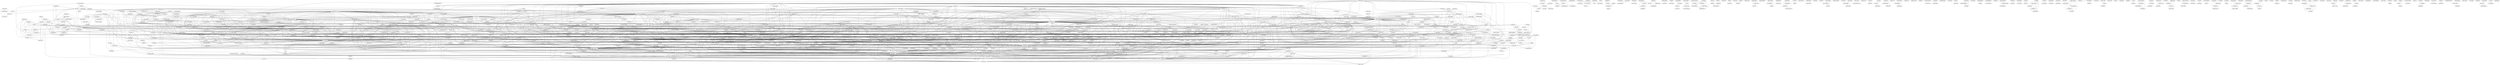 graph {
4 [label="Giuseppe Liotta", weight="58"];
122 [label="Stephen G. Kobourov", weight="51"];
35 [label="Michael Kaufmann", weight="42"];
77 [label="Giuseppe Di Battista", weight="40"];
10 [label="Petra Mutzel", weight="38"];
50 [label="Peter Eades", weight="37"];
20 [label="Walter Didimo", weight="35"];
120 [label="David Eppstein", weight="32"];
51 [label="Seok-Hee Hong", weight="31"];
24 [label="Ioannis G. Tollis", weight="31"];
148 [label="Ulrik Brandes", weight="31"];
121 [label="Michael T. Goodrich", weight="28"];
7 [label="Carsten Gutwenger", weight="27"];
203 [label="Fabrizio Frati", weight="27"];
23 [label="Maurizio Patrignani", weight="26"];
38 [label="Emilio Di Giacomo", weight="26"];
82 [label="Franz-Josef Brandenburg", weight="26"];
8 [label="Michael Junger", weight="24"];
98 [label="Martin Nollenburg", weight="22"];
106 [label="Janos Pach", weight="22"];
16 [label="Therese C. Biedl", weight="21"];
28 [label="Sue Whitesides", weight="19"];
55 [label="Georg Sander", weight="19"];
191 [label="Christian A. Duncan", weight="19"];
299 [label="Dorothea Wagner", weight="18"];
135 [label="Antonios Symvonis", weight="17"];
174 [label="David R. Wood", weight="17"];
39 [label="Henk Meijer", weight="17"];
17 [label="Patrizio Angelini", weight="16"];
157 [label="Roberto Tamassia", weight="16"];
6 [label="Stephen K. Wismath", weight="15"];
219 [label="Ignaz Rutter", weight="15"];
263 [label="Tim Dwyer", weight="15"];
65 [label="Alexander Wolff", weight="14"];
108 [label="Geza Toth", weight="13"];
273 [label="Karsten Klein", weight="13"];
45 [label="Marcus Schaefer", weight="13"];
434 [label="Ashim Garg", weight="13"];
215 [label="Kim Marriott", weight="13"];
424 [label="Imrich Vrto", weight="12"];
237 [label="Emden R. Gansner", weight="12"];
172 [label="Joe Marks", weight="12"];
134 [label="Michael A. Bekos", weight="12"];
74 [label="Takao Nishizeki", weight="12"];
311 [label="Markus Chimani", weight="11"];
132 [label="Stephen C. North", weight="11"];
192 [label="Lev Nachmanson", weight="11"];
248 [label="Maurizio Pizzonia", weight="10"];
9 [label="Sebastian Leipert", weight="10"];
138 [label="Anna Lubiw", weight="10"];
139 [label="Tamara Mchedlidze", weight="10"];
0 [label="Vida Dujmovic", weight="10"];
59 [label="Jan Kratochvil", weight="10"];
81 [label="Christian Bachmaier", weight="10"];
166 [label="J. Joseph Fowler", weight="10"];
72 [label="Md. Saidur Rahman", weight="9"];
306 [label="Michael Wybrow", weight="9"];
36 [label="Marc J. van Kreveld", weight="9"];
238 [label="Yehuda Koren", weight="9"];
37 [label="Bettina Speckmann", weight="9"];
165 [label="Sabine Cornelsen", weight="9"];
3 [label="William Lenhart", weight="8"];
300 [label="Yifan Hu", weight="8"];
358 [label="Stina S. Bridgeman", weight="8"];
159 [label="Stefan Felsner", weight="8"];
179 [label="Prosenjit Bose", weight="8"];
130 [label="Andreas Gleissner", weight="8"];
408 [label="Maarten Loffler", weight="8"];
294 [label="Helen C. Purchase", weight="8"];
312 [label="Gunnar W. Klau", weight="7"];
18 [label="Carla Binucci", weight="7"];
21 [label="Luca Grilli", weight="7"];
25 [label="Patrice Ossona de Mendez", weight="7"];
162 [label="Csaba D. Toth", weight="7"];
236 [label="Hsu-Chun Yen", weight="7"];
66 [label="Hubert de Fraysseix", weight="7"];
113 [label="Debajyoti Mondal", weight="7"];
466 [label="Patrick Healy", weight="7"];
46 [label="Daniel Stefankovic", weight="7"];
123 [label="Sergey Pupyrev", weight="7"];
52 [label="Ugur Dogrusoz", weight="7"];
43 [label="Radoslav Fulek", weight="7"];
128 [label="Christopher Auer", weight="7"];
73 [label="Shin-Ichi Nakano", weight="7"];
326 [label="Ulrich Fossmeier", weight="7"];
13 [label="Arne Frick", weight="6"];
298 [label="Marcus Krug", weight="6"];
53 [label="Brendan Madden", weight="6"];
258 [label="Marcus Raitner", weight="6"];
309 [label="Vincenzo Roselli", weight="6"];
220 [label="Cesim Erten", weight="6"];
422 [label="Ondrej Sykora", weight="6"];
226 [label="Christian Pich", weight="6"];
293 [label="Michael Forster", weight="6"];
111 [label="Achilleas Papakostas", weight="6"];
391 [label="Jan Kyncl", weight="6"];
521 [label="Michael J. Bannister", weight="6"];
542 [label="Christoph Buchheim", weight="6"];
550 [label="Falk Schreiber", weight="6"];
562 [label="Michael Himsolt", weight="6"];
583 [label="Joan P. Hutchinson", weight="6"];
360 [label="Alice M. Dean", weight="5"];
126 [label="Ferran Hurtado", weight="5"];
83 [label="Wolfgang Brunner", weight="5"];
89 [label="Matthew Suderman", weight="5"];
303 [label="Markus Eiglsperger", weight="5"];
1 [label="William S. Evans", weight="5"];
131 [label="Kathrin Hanauer", weight="5"];
193 [label="Vassilis Tsiaras", weight="5"];
189 [label="Michael E. Houle", weight="5"];
19 [label="Giordano Da Lozzo", weight="5"];
22 [label="Fabrizio Montecchiani", weight="5"];
154 [label="Andrew Suk", weight="5"];
281 [label="Domotor Palvolgyi", weight="5"];
283 [label="Martin Fink", weight="5"];
314 [label="Francois Bertault", weight="5"];
218 [label="Thomas Blasius", weight="5"];
44 [label="Michael J. Pelsmajer", weight="5"];
160 [label="Janet M. Six", weight="5"];
214 [label="Peter J. Stuckey", weight="5"];
310 [label="Alejandro Estrella-Balderrama", weight="5"];
423 [label="Laszlo A. Szekely", weight="5"];
533 [label="Farhad Shahrokhi", weight="5"];
246 [label="Petr Hlineny", weight="5"];
245 [label="Konstantinos G. Kakoulis", weight="5"];
197 [label="Thomas C. Shermer", weight="5"];
292 [label="Rahnuma Islam Nishat", weight="5"];
663 [label="Marco Gaertler", weight="5"];
432 [label="Pavel Valtr", weight="4"];
105 [label="Andre Schulz", weight="4"];
201 [label="Andreas Kerren", weight="4"];
224 [label="Timothy M. Chan", weight="4"];
368 [label="Kevin Verbeek", weight="4"];
164 [label="Michael Baur", weight="4"];
110 [label="Gabor Tardos", weight="4"];
49 [label="Quan Hoang Nguyen", weight="4"];
112 [label="Stephane Durocher", weight="4"];
313 [label="Ali Civril", weight="4"];
285 [label="Pier Francesco Cortese", weight="4"];
186 [label="Ivan Rival", weight="4"];
233 [label="Bojan Mohar", weight="4"];
315 [label="Charalampos Papamanthou", weight="4"];
278 [label="Kevin Buchin", weight="4"];
12 [label="Rene Weiskircher", weight="4"];
96 [label="Alberto Marquez", weight="4"];
119 [label="Md. Jawaherul Alam", weight="4"];
319 [label="Philip Effinger", weight="4"];
492 [label="Carolyn McCreary", weight="4"];
640 [label="Francesco Vargiu", weight="4"];
334 [label="Martin Siebenhaller", weight="4"];
275 [label="Xin He", weight="4"];
511 [label="Nikola S. Nikolov", weight="4"];
207 [label="Jan Stola", weight="4"];
336 [label="David Harel", weight="4"];
302 [label="Roland Wiese", weight="4"];
171 [label="Kathy Ryall", weight="4"];
418 [label="Hsueh-I Lu", weight="4"];
208 [label="Erik D. Demaine", weight="4"];
586 [label="Markus Geyer", weight="4"];
641 [label="Luca Vismara", weight="4"];
290 [label="Kazuyuki Miura", weight="4"];
676 [label="Frank Ruskey", weight="4"];
757 [label="Vit Jelinek", weight="4"];
76 [label="Marco Di Bartolomeo", weight="3"];
78 [label="Claudio Squarcella", weight="3"];
295 [label="Andreas Gemsa", weight="3"];
87 [label="Kozo Sugiyama", weight="3"];
88 [label="Kazuo Misue", weight="3"];
435 [label="Adrian Rusu", weight="3"];
484 [label="Damian Merrick", weight="3"];
307 [label="Jiri Matousek", weight="3"];
124 [label="Martin Gronemann", weight="3"];
127 [label="Pedro A. Ramos", weight="3"];
129 [label="Franz J. Brandenburg", weight="3"];
133 [label="Evmorfia N. Argyriou", weight="3"];
318 [label="M. Scott Marshall", weight="3"];
321 [label="Miro Sponemann", weight="3"];
152 [label="Marc Noy", weight="3"];
324 [label="Gunter Rote", weight="3"];
170 [label="Andres J. Ruiz-Vargas", weight="3"];
176 [label="Jorge Urrutia", weight="3"];
181 [label="John M. Boyer", weight="3"];
182 [label="Evgenios M. Kornaropoulos", weight="3"];
403 [label="Jakub Cerny", weight="3"];
187 [label="Nejib Zaguia", weight="3"];
190 [label="Richard Webber", weight="3"];
449 [label="Carsten Friedrich", weight="3"];
481 [label="Alon Efrat", weight="3"];
415 [label="Josef Reislhuber", weight="3"];
232 [label="Sergio Cabello", weight="3"];
417 [label="Ho-Lin Chen", weight="3"];
357 [label="Stephan Kottler", weight="3"];
362 [label="Qing-Wen Feng", weight="3"];
379 [label="Kyungsook Han", weight="3"];
474 [label="George G. Robertson", weight="3"];
2 [label="Sylvain Lazard", weight="3"];
5 [label="David Rappaport", weight="3"];
459 [label="Hiroshi Nagamochi", weight="3"];
531 [label="Joachim Gudmundsson", weight="3"];
27 [label="Francesco Giordano", weight="3"];
29 [label="Ivan Herman", weight="3"];
546 [label="Soroush Alamdari", weight="3"];
279 [label="Herman J. Haverkort", weight="3"];
280 [label="Balazs Keszegh", weight="3"];
563 [label="Fwu-Shan Shieh", weight="3"];
565 [label="Jeremy Yu Meng", weight="3"];
577 [label="Francesco Trotta", weight="3"];
287 [label="Elena Mumford", weight="3"];
385 [label="Roman Prutkin", weight="3"];
609 [label="Carsten Gorg", weight="3"];
617 [label="Joseph A. Simons", weight="3"];
274 [label="Huaming Zhang", weight="3"];
56 [label="Adrian Vasiliu", weight="3"];
651 [label="Eric Fusy", weight="3"];
662 [label="Marc Benkert", weight="3"];
57 [label="Eva Jelinkova", weight="3"];
672 [label="Robert F. Cohen", weight="3"];
62 [label="Tomas Vyskocil", weight="3"];
697 [label="Robert Krug", weight="3"];
704 [label="Tiziana Calamoneri", weight="3"];
71 [label="Sheung-Hung Poon", weight="3"];
784 [label="Isabel F. Cruz", weight="3"];
844 [label="Bruno Pinaud", weight="3"];
845 [label="Pascale Kuntz", weight="3"];
107 [label="Torsten Thiele", weight="2"];
225 [label="S. Rao Kosaraju", weight="2"];
103 [label="Paul Holleis", weight="2"];
188 [label="Gordon Woodhull", weight="2"];
228 [label="Martin Mader", weight="2"];
229 [label="Vance E. Waddle", weight="2"];
452 [label="Micha Sharir", weight="2"];
231 [label="John R. Johansen", weight="2"];
464 [label="Hristo Djidjev", weight="2"];
93 [label="Maria Angeles Garrido", weight="2"];
185 [label="Guy-Vincent Jourdan", weight="2"];
235 [label="Chun-Cheng Lin", weight="2"];
389 [label="Ben Shneiderman", weight="2"];
91 [label="Natalia de Castro", weight="2"];
85 [label="Marco Matzeder", weight="2"];
476 [label="Colin Murray", weight="2"];
331 [label="Pawel Gajer", weight="2"];
69 [label="James Abello", weight="2"];
242 [label="Sandor P. Fekete", weight="2"];
243 [label="Candido Ferreira Xavier de Mendonca Neto", weight="2"];
244 [label="Tao Lin", weight="2"];
68 [label="Andrej Mrvar", weight="2"];
67 [label="Vladimir Batagelj", weight="2"];
494 [label="Dietmar Ebner", weight="2"];
63 [label="Philipp Kindermann", weight="2"];
61 [label="Ondrej Suchy", weight="2"];
454 [label="Pawel Pszona", weight="2"];
173 [label="Stuart M. Shieber", weight="2"];
471 [label="Takeaki Uno", weight="2"];
60 [label="Martin Pergel", weight="2"];
58 [label="Jan Kara", weight="2"];
366 [label="Sergey Bereg", weight="2"];
367 [label="Alexander E. Holroyd", weight="2"];
54 [label="Patrick Madden", weight="2"];
489 [label="Ulrich Lauther", weight="2"];
284 [label="Julian Schuhmann", weight="2"];
370 [label="Jaroslav Nesetril", weight="2"];
425 [label="Weidong Huang", weight="2"];
262 [label="Kwan-Liu Ma", weight="2"];
383 [label="Lenwood S. Heath", weight="2"];
372 [label="Robby Schonfeld", weight="2"];
373 [label="Paul Molitor", weight="2"];
426 [label="Oswin Aichholzer", weight="2"];
375 [label="Eyal Ackerman", weight="2"];
472 [label="Pierluigi Crescenzi", weight="2"];
473 [label="Paolo Penna", weight="2"];
378 [label="Xiaotie Deng", weight="2"];
442 [label="Ellen Gethner", weight="2"];
485 [label="Hugo A. D. do Nascimento", weight="2"];
382 [label="Gilles Paris", weight="2"];
11 [label="Merijam Percan", weight="2"];
167 [label="Steven Chaplick", weight="2"];
509 [label="Joshua Wing Kei Ho", weight="2"];
338 [label="Yoshio Okamoto", weight="2"];
514 [label="Kai Xu", weight="2"];
516 [label="Andrea Carmignani", weight="2"];
440 [label="Juan Carlos Dana", weight="2"];
522 [label="William E. Devanny", weight="2"];
526 [label="William J. Lenhart", weight="2"];
529 [label="Maddalena Nonato", weight="2"];
446 [label="Rodolfo Castello", weight="2"];
340 [label="Xuemin Lin", weight="2"];
537 [label="Thomas Ziegler", weight="2"];
538 [label="Stefan Naher", weight="2"];
447 [label="Rym Mili", weight="2"];
543 [label="Camil Demetrescu", weight="2"];
544 [label="Irene Finocchi", weight="2"];
161 [label="Jacob Fox", weight="2"];
547 [label="Joachim Kupke", weight="2"];
342 [label="Gelasio Salazar", weight="2"];
552 [label="Stefan Hachul", weight="2"];
558 [label="Rodrigo I. Silveira", weight="2"];
397 [label="Eli Bocek-Rivele", weight="2"];
343 [label="Claudia Iturriaga", weight="2"];
486 [label="Olivier Devillers", weight="2"];
573 [label="Chien-Chih Liao", weight="2"];
574 [label="Andreas Noack", weight="2"];
396 [label="Malik Magdon-Ismail", weight="2"];
323 [label="Noritsugu Egi", weight="2"];
584 [label="Yanga Byun", weight="2"];
439 [label="Francisco Javier Cobos", weight="2"];
593 [label="Arlind Nocaj", weight="2"];
597 [label="Michael Schulz", weight="2"];
608 [label="Stephan Diehl", weight="2"];
209 [label="Martin L. Demaine", weight="2"];
611 [label="Pat Morin", weight="2"];
612 [label="Robert Zeranski", weight="2"];
613 [label="Burkay Genc", weight="2"];
465 [label="Martin Harrigan", weight="2"];
630 [label="Steve Kieffer", weight="2"];
634 [label="Naoki Katoh", weight="2"];
635 [label="Pascal Schweitzer", weight="2"];
636 [label="Yusuke Suzuki", weight="2"];
637 [label="Michael Godau", weight="2"];
639 [label="Emanuele Tassinari", weight="2"];
438 [label="Ileana Streinu", weight="2"];
212 [label="Lowell Trott", weight="2"];
648 [label="Luca Cittadini", weight="2"];
411 [label="Evangelos Kranakis", weight="2"];
653 [label="Wolfgang Gunther", weight="2"];
655 [label="Bernd Becker", weight="2"];
657 [label="Robert Babilon", weight="2"];
660 [label="Michael B. Dillencourt", weight="2"];
145 [label="Sabine Bachl", weight="2"];
317 [label="Hazel Everett", weight="2"];
664 [label="Boris Kopf", weight="2"];
671 [label="Pierre Rosenstiehl", weight="2"];
349 [label="Richard Pollack", weight="2"];
673 [label="Mao Lin Huang", weight="2"];
674 [label="Bongshin Lee", weight="2"];
412 [label="Danny Krizanc", weight="2"];
682 [label="Rudolf Wille", weight="2"];
688 [label="Joachim Spoerhase", weight="2"];
437 [label="Arunabha Sen", weight="2"];
698 [label="Jan Christoph Athenstadt", weight="2"];
699 [label="Robert Gorke", weight="2"];
701 [label="Tamara Munzner", weight="2"];
125 [label="Manuel Abellanas", weight="2"];
707 [label="Kevin Wampler", weight="2"];
708 [label="Gary V. Yee", weight="2"];
711 [label="Eleftherios Koutsofios", weight="2"];
727 [label="Daniel Tunkelang", weight="2"];
736 [label="Hoi-Ming Wong", weight="2"];
753 [label="Pietro Palladino", weight="2"];
308 [label="Wilhelm Barth", weight="2"];
758 [label="Bernard Lidicky", weight="2"];
759 [label="Marek Tesar", weight="2"];
777 [label="Annalisa Massini", weight="2"];
413 [label="Aaron J. Quigley", weight="2"];
800 [label="Daniel Neuwirth", weight="2"];
825 [label="Paulis Kikusts", weight="2"];
222 [label="Armand Navabi", weight="2"];
180 [label="Matthew Kitching", weight="2"];
846 [label="Adrian Dumitrescu", weight="2"];
850 [label="Fabien Picarougne", weight="2"];
880 [label="Chandan Pitta", weight="2"];
934 [label="Helena Nyklova", weight="2"];
935 [label="Ondrej Pangrac", weight="2"];
967 [label="Daniel Archambault", weight="2"];
970 [label="Matthew Newton", weight="2"];
991 [label="Holger Eichelberger", weight="2"];
254 [label="Cathleen McGrath", weight="1"];
255 [label="David Krackhardt", weight="1"];
256 [label="Edmund Dengler", weight="1"];
257 [label="William B. Cowan", weight="1"];
259 [label="C. C. Cheng", weight="1"];
260 [label="Arnaud Sallaberry", weight="1"];
261 [label="Chris Muelder", weight="1"];
264 [label="Peter Eckersley", weight="1"];
265 [label="Kunihiko Hayashi", weight="1"];
266 [label="Michiko Inoue", weight="1"];
267 [label="Toshimitsu Masuzawa", weight="1"];
268 [label="Hideo Fujiwara", weight="1"];
269 [label="Matjaz Zaversnik", weight="1"];
270 [label="Michael R. Marner", weight="1"];
271 [label="Ross T. Smith", weight="1"];
272 [label="Bruce H. Thomas", weight="1"];
276 [label="Tal Milea", weight="1"];
277 [label="Okke Schrijvers", weight="1"];
282 [label="Maximilian Aulbach", weight="1"];
286 [label="Mark de Berg", weight="1"];
288 [label="Francisco Gomez", weight="1"];
289 [label="Godfried T. Toussaint", weight="1"];
291 [label="Machiko Azuma", weight="1"];
296 [label="Thomas Pajor", weight="1"];
297 [label="Edith Brunel", weight="1"];
301 [label="Lei Shi", weight="1"];
304 [label="Rolf Klein", weight="1"];
305 [label="Martin Kutz", weight="1"];
316 [label="Vladimir P. Korzhik", weight="1"];
320 [label="Jyrki Katajainen", weight="1"];
322 [label="Matthias Stegmaier", weight="1"];
325 [label="Robert B. Garvey", weight="1"];
327 [label="Goos Kant", weight="1"];
328 [label="Gianluca Quercini", weight="1"];
329 [label="Massimo Ancona", weight="1"];
330 [label="Bernd Meyer", weight="1"];
332 [label="David Abelson", weight="1"];
333 [label="Donald E. Taylor", weight="1"];
335 [label="Liran Carmel", weight="1"];
337 [label="Xavier Goaoc", weight="1"];
339 [label="Chan-Su Shin", weight="1"];
341 [label="Neal Lesh", weight="1"];
344 [label="Luis A. P. Lozada", weight="1"];
345 [label="R. M. Rosi", weight="1"];
346 [label="Jorge Stolfi", weight="1"];
347 [label="Saugata Basu", weight="1"];
348 [label="Raghavan Dhandapani", weight="1"];
350 [label="Martin Balko", weight="1"];
351 [label="Naser S. Barghouti", weight="1"];
352 [label="John M. Mocenigo", weight="1"];
353 [label="Wenke Lee", weight="1"];
354 [label="Jeffrey D. McWhirter", weight="1"];
355 [label="Bahador Saket", weight="1"];
356 [label="Katharina Anna Lehmann", weight="1"];
359 [label="Andreas Karrenbauer", weight="1"];
361 [label="Martin Kochol", weight="1"];
363 [label="Allison P. Heath", weight="1"];
364 [label="George N. Bennett", weight="1"];
365 [label="Lydia E. Kavraki", weight="1"];
369 [label="Jan Adamec", weight="1"];
371 [label="Christian Matuszewski", weight="1"];
374 [label="Carsten Hess", weight="1"];
376 [label="Jan Arne Telle", weight="1"];
377 [label="Binhai Zhu", weight="1"];
380 [label="Byong-Hyon Ju", weight="1"];
381 [label="Jong H. Park", weight="1"];
384 [label="Sriram V. Pemmaraju", weight="1"];
386 [label="Mustafa Bilgic", weight="1"];
387 [label="Louis Licamele", weight="1"];
388 [label="Lise Getoor", weight="1"];
390 [label="A. Marcandalli", weight="1"];
392 [label="Margaret-Anne D. Storey", weight="1"];
393 [label="Hausi A. Muller", weight="1"];
394 [label="Emanuel G. Noik", weight="1"];
395 [label="Canan Yildiz", weight="1"];
398 [label="Christophe Weibel", weight="1"];
399 [label="Gunter Hotz", weight="1"];
400 [label="Steffen Lohse", weight="1"];
401 [label="Jesus Garcia-Lopez", weight="1"];
402 [label="Gregorio Hernandez-Penalver", weight="1"];
404 [label="Sonja Maier", weight="1"];
405 [label="Steffen Mazanek", weight="1"];
406 [label="Mark Minas", weight="1"];
407 [label="Danny Holten", weight="1"];
409 [label="Benjamin Yin-Sun Lynn", weight="1"];
410 [label="Jurek Czyzowicz", weight="1"];
414 [label="Sang Ho Lee", weight="1"];
416 [label="Erin W. Chambers", weight="1"];
419 [label="Christopher Homan", weight="1"];
420 [label="Andrew Pavlo", weight="1"];
421 [label="Jonathan Schull", weight="1"];
427 [label="Wolfgang Aigner", weight="1"];
428 [label="Franz Aurenhammer", weight="1"];
429 [label="Katerina Cech Dobiasova", weight="1"];
430 [label="Bert Juttler", weight="1"];
431 [label="Michael A. Soss", weight="1"];
433 [label="Andreas Spillner", weight="1"];
436 [label="Jubin Edachery", weight="1"];
441 [label="F. Mateos", weight="1"];
443 [label="Joshua D. Laison", weight="1"];
444 [label="Mohammad Ali Safari", weight="1"];
445 [label="William T. Trotter", weight="1"];
448 [label="Sandra Bies", weight="1"];
450 [label="Andreas Ludwig", weight="1"];
451 [label="Heiko Mehldau", weight="1"];
453 [label="Adam Sheffer", weight="1"];
455 [label="Martin Doerr", weight="1"];
456 [label="Takashi Imamichi", weight="1"];
457 [label="Yohei Arahori", weight="1"];
458 [label="Jaeseong Gim", weight="1"];
460 [label="John Hamer", weight="1"];
461 [label="Burkhard Monien", weight="1"];
462 [label="Friedhelm Ramme", weight="1"];
463 [label="Helmut Salmen", weight="1"];
467 [label="Markus Rohrschneider", weight="1"];
468 [label="Christian Heine", weight="1"];
469 [label="Andre Reichenbach", weight="1"];
470 [label="Gerik Scheuermann", weight="1"];
475 [label="Melih Sozdinler", weight="1"];
477 [label="Graham J. Wills", weight="1"];
478 [label="Jun Yang", weight="1"];
479 [label="Clifford A. Shaffer", weight="1"];
480 [label="Krists Boitmanis", weight="1"];
482 [label="Gregor Betz", weight="1"];
483 [label="Christoph Doll", weight="1"];
487 [label="Maria Pentcheva", weight="1"];
488 [label="Roman Yusufov", weight="1"];
490 [label="Pavel Klavik", weight="1"];
491 [label="Brendan D. McKay", weight="1"];
493 [label="Larry A. Barowski", weight="1"];
495 [label="Lila Behzadi", weight="1"];
496 [label="Erik Jan van Leeuwen", weight="1"];
497 [label="Jan van Leeuwen", weight="1"];
498 [label="Wojciech Basalaj", weight="1"];
499 [label="Karen Eilbeck", weight="1"];
500 [label="Nicolas Bonichon", weight="1"];
501 [label="Mohamed Mosbah", weight="1"];
502 [label="Breanne Dyck", weight="1"];
503 [label="Jill Joevenazzo", weight="1"];
504 [label="Elspeth Nickle", weight="1"];
505 [label="Jon Wilsdon", weight="1"];
506 [label="Katsutoshi Kuroya", weight="1"];
507 [label="Adel Ahmed", weight="1"];
508 [label="Xiaoyan Fu", weight="1"];
14 [label="Can Keskin", weight="1"];
510 [label="Dirk Koschutzki", weight="1"];
15 [label="Volker Vogelmann", weight="1"];
512 [label="Ronnie Taib", weight="1"];
513 [label="Alexandre Tarassov", weight="1"];
26 [label="Christoph Dornheim", weight="1"];
515 [label="Gabriele Barbagallo", weight="1"];
30 [label="Guy Melancon", weight="1"];
517 [label="Kurt Mehlhorn", weight="1"];
518 [label="Thomas Baudel", weight="1"];
519 [label="Bruno Haible", weight="1"];
520 [label="Sjoerd van Hagen", weight="1"];
31 [label="Maurice M. de Ruiter", weight="1"];
32 [label="Maylis Delest", weight="1"];
523 [label="Mareike Massow", weight="1"];
524 [label="David Bremner", weight="1"];
525 [label="Laurie J. Heyer", weight="1"];
33 [label="Junhui Luo", weight="1"];
527 [label="George S. Lueker", weight="1"];
528 [label="Jonathan Z. Sun", weight="1"];
34 [label="Kanth Miriyala", weight="1"];
530 [label="Hooman Reisi Dehkordi", weight="1"];
40 [label="Jean-Daniel Boissonnat", weight="1"];
532 [label="Steven P. Reiss", weight="1"];
41 [label="Frederic Cazals", weight="1"];
534 [label="Ralf Brockenauer", weight="1"];
535 [label="Sergej Fialko", weight="1"];
536 [label="Michael Kruger", weight="1"];
42 [label="Julia Flototto", weight="1"];
47 [label="Linda Kleist", weight="1"];
539 [label="David Alberts", weight="1"];
540 [label="Dirk Ambras", weight="1"];
541 [label="Gunter Koch", weight="1"];
48 [label="Benjamin Rahman", weight="1"];
64 [label="Fabian Lipp", weight="1"];
70 [label="Krishna Kumar", weight="1"];
545 [label="Giuseppe F. Italiano", weight="1"];
75 [label="Massimo Candela", weight="1"];
79 [label="Charis Papadopoulos", weight="1"];
548 [label="David Jensen", weight="1"];
549 [label="Andreas Pick", weight="1"];
80 [label="Constantinos Voglis", weight="1"];
551 [label="Annette Karrer", weight="1"];
84 [label="Andreas Hofmeier", weight="1"];
553 [label="Yves Carbonneaux", weight="1"];
554 [label="Jean-Marie Laborde", weight="1"];
555 [label="Rafai Mourad Madani", weight="1"];
556 [label="Maike Buchin", weight="1"];
557 [label="Jaroslaw Byrka", weight="1"];
86 [label="Thomas Unfried", weight="1"];
559 [label="Xiaobo Wang", weight="1"];
560 [label="Isao Miyamoto", weight="1"];
561 [label="Steve Powers", weight="1"];
90 [label="Nieves Atienza", weight="1"];
92 [label="Carmen Cortes", weight="1"];
564 [label="Jozsef Balogh", weight="1"];
94 [label="Clara I. Grima", weight="1"];
566 [label="Kent Wittenburg", weight="1"];
567 [label="Louis Weitzman", weight="1"];
568 [label="Mereke van Garderen", weight="1"];
569 [label="Bjorn Steckelbach", weight="1"];
570 [label="Till Bubeck", weight="1"];
571 [label="Marcus Ritt", weight="1"];
572 [label="Wolfgang Rosenstiel", weight="1"];
95 [label="Gregorio Hernandez", weight="1"];
97 [label="Auxiliadora Moreno-Gonzalez", weight="1"];
575 [label="S. Mehdi Hashemi", weight="1"];
576 [label="Andrzej Kisielewicz", weight="1"];
99 [label="Jose Ramon Portillo", weight="1"];
578 [label="Shankar Krishnan", weight="1"];
579 [label="Wendy Feng", weight="1"];
580 [label="Uli Fossmeier", weight="1"];
581 [label="Gabe Grigorescu", weight="1"];
582 [label="Barbara Pampel", weight="1"];
100 [label="Pedro Reyes", weight="1"];
101 [label="Jesus Valenzuela", weight="1"];
585 [label="Galina Shubina", weight="1"];
102 [label="Maria Trinidad Villar", weight="1"];
587 [label="Chrysanthi N. Raftopoulou", weight="1"];
588 [label="Mario Albrecht", weight="1"];
589 [label="Oliver Kohlbacher", weight="1"];
590 [label="Wolfgang Paul", weight="1"];
591 [label="Hauke Fuhrmann", weight="1"];
592 [label="Reinhard von Hanxleden", weight="1"];
104 [label="Immanuel Halupczok", weight="1"];
594 [label="Mark Ortmann", weight="1"];
595 [label="Chunliang Xia", weight="1"];
596 [label="Elisabeth Gassner", weight="1"];
109 [label="Gabriel Nivasch", weight="1"];
598 [label="Thierry Jeron", weight="1"];
599 [label="Claude Jard", weight="1"];
600 [label="Remus Zelina", weight="1"];
601 [label="Sebastian Bota", weight="1"];
602 [label="Siebren Houtman", weight="1"];
603 [label="Jaap Jan van Assen", weight="1"];
604 [label="Bas Hattink", weight="1"];
605 [label="Matthew Landis", weight="1"];
606 [label="Luc Devroye", weight="1"];
607 [label="Paul Kruszewski", weight="1"];
114 [label="William Evans", weight="1"];
115 [label="Vincent Kusters", weight="1"];
610 [label="Aaron Scott", weight="1"];
116 [label="Maria Saumell", weight="1"];
117 [label="Zahed Rahmati", weight="1"];
118 [label="Valerie King", weight="1"];
614 [label="Peter Birke", weight="1"];
615 [label="Mathias Pohl", weight="1"];
616 [label="Attila Por", weight="1"];
136 [label="Fidel Barrera-Cruz", weight="1"];
618 [label="Glencora Borradaile", weight="1"];
619 [label="Pingan Zhu", weight="1"];
620 [label="Jean Delahousse", weight="1"];
621 [label="Pascal Auillans", weight="1"];
622 [label="Jiri Fiala", weight="1"];
623 [label="Andrzej Proskurowski", weight="1"];
624 [label="Ming-Yang Kao", weight="1"];
625 [label="Zachary Abel", weight="1"];
626 [label="Ryuhei Uehara", weight="1"];
627 [label="Ayako Miyazawa", weight="1"];
628 [label="Michael Frohlich", weight="1"];
629 [label="Mattias Werner", weight="1"];
137 [label="Penny E. Haxell", weight="1"];
631 [label="Hartmut Benz", weight="1"];
632 [label="Josiah Carlson", weight="1"];
633 [label="Thomas Schank", weight="1"];
140 [label="Jonathan W. Berry", weight="1"];
141 [label="Nathaniel Dean", weight="1"];
142 [label="Mark K. Goldberg", weight="1"];
143 [label="Gregory E. Shannon", weight="1"];
638 [label="Luciano Buti", weight="1"];
144 [label="Steven Skiena", weight="1"];
146 [label="Tom Murtagh", weight="1"];
147 [label="Walter Bachl", weight="1"];
642 [label="Yasuhito Asano", weight="1"];
643 [label=" ", weight="1"];
644 [label="Eduardo Rivera-Campo", weight="1"];
645 [label="Mohammad Alzohairi", weight="1"];
646 [label="Lali Barriere", weight="1"];
647 [label="Clemens Huemer", weight="1"];
149 [label="Barbara Schlieper", weight="1"];
649 [label="Oliver Deussen", weight="1"];
650 [label="Luca Castelli Aleardi", weight="1"];
150 [label="Alfredo Garcia Olaverri", weight="1"];
652 [label="Thomas Eschbach", weight="1"];
151 [label="M. Carmen Hernando", weight="1"];
654 [label="Rolf Drechsler", weight="1"];
153 [label="Javier Tejel", weight="1"];
656 [label="Gero Decker", weight="1"];
155 [label="Bartosz Walczak", weight="1"];
658 [label="Jana Maxova", weight="1"];
659 [label="Florian Zickfeld", weight="1"];
156 [label="Natasha Gelfand", weight="1"];
661 [label="Daniel S. Hirschberg", weight="1"];
158 [label="Muhammad Jawaherul Alam", weight="1"];
163 [label="Melanie Badent", weight="1"];
168 [label="Torsten Ueckerdt", weight="1"];
665 [label="Jurgen Lerner", weight="1"];
666 [label="Reid Andersen", weight="1"];
667 [label="Fan R. K. Chung", weight="1"];
668 [label="Lincoln Lu", weight="1"];
669 [label="Lesvia Elena Ruiz Velazquez", weight="1"];
670 [label="Karol Lynch", weight="1"];
169 [label="Eduard Groller", weight="1"];
175 [label="Javier Cano", weight="1"];
177 [label="Takeshi Tokuyama", weight="1"];
178 [label="Shuhei Watanabe", weight="1"];
675 [label="Stirling Chow", weight="1"];
183 [label="Colin Ware", weight="1"];
677 [label="Mirka Miller", weight="1"];
678 [label="Martin Skorsky", weight="1"];
679 [label="Salvatore Agostino Romeo", weight="1"];
680 [label="Reinhard Sablowski", weight="1"];
681 [label="Gerd Stumme", weight="1"];
184 [label="Gill Barequet", weight="1"];
683 [label="Armando Parise", weight="1"];
684 [label="Matias Korman", weight="1"];
685 [label="Vera Sacristan Adinolfi", weight="1"];
686 [label="Shimon Even", weight="1"];
687 [label="G. Granot", weight="1"];
194 [label="M. Sheelagh T. Carpendale", weight="1"];
689 [label="Brynjar Gretarsson", weight="1"];
690 [label="Svetlin Bostandjiev", weight="1"];
691 [label="John O'Donovan", weight="1"];
692 [label="Tobias Hollerer", weight="1"];
693 [label="Teresa M. Przytycka", weight="1"];
694 [label="Harald Lauer", weight="1"];
695 [label="Matthias Ettrich", weight="1"];
696 [label="Klaus Soukup", weight="1"];
195 [label="David J. Cowperthwaite", weight="1"];
196 [label="F. David Fracchia", weight="1"];
198 [label="Bjorn Zimmer", weight="1"];
700 [label="Sofia Triantafilou", weight="1"];
199 [label="Dennie Ackermann", weight="1"];
702 [label="Jan-Henrik Haunert", weight="1"];
703 [label="Sander Verdonschot", weight="1"];
200 [label="Manfred Schroder", weight="1"];
705 [label="Andrea Sterbini", weight="1"];
706 [label="David Forrester", weight="1"];
202 [label="Volker Ahlers", weight="1"];
204 [label="Robert B. Ellis", weight="1"];
709 [label="Christof Konig", weight="1"];
710 [label="John Ellson", weight="1"];
205 [label="Jeremy L. Martin", weight="1"];
712 [label="Maxwell Roberts", weight="1"];
713 [label="Christopher G. Wagner", weight="1"];
714 [label="David Dodson", weight="1"];
715 [label="Jerome Joubert", weight="1"];
716 [label="Stephane Lizeray", weight="1"];
717 [label="Romain Raugi", weight="1"];
718 [label="Cornelia Dangelmayr", weight="1"];
719 [label="Apeksha Godiyal", weight="1"];
720 [label="Jared Hoberock", weight="1"];
721 [label="Michael Garland", weight="1"];
722 [label="John C. Hart", weight="1"];
723 [label="Till Tantau", weight="1"];
724 [label="Tiziana Refice", weight="1"];
725 [label="Alessio Campisano", weight="1"];
726 [label="Claudio Sasso", weight="1"];
206 [label="Catherine H. Yan", weight="1"];
728 [label="Ioannis Z. Emiris", weight="1"];
729 [label="Elias P. Tsigaridas", weight="1"];
730 [label="Antonios Varvitsiotis", weight="1"];
731 [label="Josef Cibulka", weight="1"];
732 [label="Viola Meszaros", weight="1"];
733 [label="Rudolf Stolar", weight="1"];
734 [label="Markus Holzer", weight="1"];
735 [label="Muriel Quenzer", weight="1"];
210 [label="Roman Chernobelskiy", weight="1"];
737 [label="Mahmuda Naznin", weight="1"];
738 [label="Paul Mutton", weight="1"];
739 [label="Peter Rodgers", weight="1"];
740 [label="Heinz Breu", weight="1"];
741 [label="David G. Kirkpatrick", weight="1"];
742 [label="Michael Burch", weight="1"];
743 [label="Corinna Vehlow", weight="1"];
744 [label="Natalia Konevtsova", weight="1"];
745 [label="Daniel Weiskopf", weight="1"];
746 [label="Francesco Matera", weight="1"];
747 [label="Alan Saalfeld", weight="1"];
748 [label="Arno Formella", weight="1"];
749 [label="Jorg Keller", weight="1"];
750 [label="Michael Closson", weight="1"];
751 [label="Shane Gartshore", weight="1"];
752 [label="Till Bruckdorfer", weight="1"];
211 [label="Kathryn I. Cunningham", weight="1"];
754 [label="Katharina Anna Zweig", weight="1"];
755 [label="Sankar Veeramoni", weight="1"];
756 [label="Justin Cappos", weight="1"];
213 [label="Graeme Gange", weight="1"];
216 [label="Brad Andalman", weight="1"];
217 [label="Wheeler Ruml", weight="1"];
760 [label="Pankaj K. Agarwal", weight="1"];
761 [label="Boris Aronov", weight="1"];
762 [label="Aimal Rextin", weight="1"];
763 [label="Maxime Dumas", weight="1"];
764 [label="Michael J. McGuffin", weight="1"];
765 [label="Jean-Marc Robert", weight="1"];
766 [label="Marie-Claire Willig", weight="1"];
767 [label="Eve E. Hoggan", weight="1"];
768 [label="Dhruv Mubayi", weight="1"];
769 [label="Federico Mariani", weight="1"];
770 [label="Murray I. James", weight="1"];
771 [label="Chieh-Yu Chen", weight="1"];
772 [label="Ya-Fei Hung", weight="1"];
773 [label="Jochen Seemann", weight="1"];
774 [label="Olga Ohrimenko", weight="1"];
775 [label="Matthew Dickerson", weight="1"];
776 [label="Frank Vogt", weight="1"];
221 [label="Vu Le", weight="1"];
778 [label="Mohammad Taghi Hajiaghayi", weight="1"];
779 [label="Padmini Mukkamala", weight="1"];
780 [label="Benjamin Bach", weight="1"];
781 [label="Andre Suslik Spritzer", weight="1"];
782 [label="Evelyne Lutton", weight="1"];
783 [label="Jean-Daniel Fekete", weight="1"];
223 [label="Benjamin Finkel", weight="1"];
785 [label="Joseph P. Twarog", weight="1"];
786 [label="Mirza Klimenta", weight="1"];
787 [label="Doug Kimelman", weight="1"];
788 [label="Bruce Leban", weight="1"];
789 [label="Tova Roth", weight="1"];
790 [label="Dror Zernik", weight="1"];
791 [label="Lubomir Torok", weight="1"];
792 [label="Hossam A. ElGindy", weight="1"];
793 [label="Rohan Williams", weight="1"];
794 [label="Qing Liu", weight="1"];
795 [label="Ji Zhang", weight="1"];
796 [label="Benjamin Albrecht", weight="1"];
797 [label="Markus Held", weight="1"];
798 [label="Emo Welzl", weight="1"];
799 [label="Ruth Kuchem", weight="1"];
227 [label="David Auber", weight="1"];
801 [label="Christoph Rohrer", weight="1"];
802 [label="Cynthia Sims Parr", weight="1"];
803 [label="Catherine Plaisant", weight="1"];
804 [label="Benjamin B. Bederson", weight="1"];
805 [label="Lukas Holy", weight="1"];
806 [label="Premek Brada", weight="1"];
807 [label="Makiko Yoshikawa", weight="1"];
808 [label="Eriola Kruja", weight="1"];
809 [label="Ann Blair", weight="1"];
810 [label="Richard C. Waters", weight="1"];
811 [label="Ulf Ruegg", weight="1"];
812 [label="Jovanna Ignatowicz", weight="1"];
813 [label="Ross J. Kang", weight="1"];
814 [label="Tobias Muller", weight="1"];
815 [label="Kathleen Romanik", weight="1"];
816 [label="Robin Thomas", weight="1"];
817 [label="Craig Gotsman", weight="1"];
818 [label="Khalegh Mamakani", weight="1"];
819 [label="Joseph Manning", weight="1"];
820 [label="Mikhail J. Atallah", weight="1"];
821 [label="Kingsley Cudjoe", weight="1"];
822 [label="Joe Lozito", weight="1"];
823 [label="Ron Pacheco", weight="1"];
824 [label="Cody Dunne", weight="1"];
230 [label="Ashok Malhotra", weight="1"];
826 [label="Peteris Rucevskis", weight="1"];
827 [label="Konstantin Skodinis", weight="1"];
828 [label="Amrita Chanda", weight="1"];
829 [label="Toru Hasunuma", weight="1"];
830 [label="Serguei Norine", weight="1"];
831 [label="Benjamin Niedermann", weight="1"];
832 [label="Andreas Winter", weight="1"];
833 [label="Roy J. Byrd", weight="1"];
834 [label="James W. Cooper", weight="1"];
835 [label="Christoph Hundack", weight="1"];
836 [label="Igor Pouchkarev", weight="1"];
837 [label="Stefan Thome", weight="1"];
838 [label="Michael Hirsch", weight="1"];
839 [label="Cao An Wang", weight="1"];
840 [label="Francis Y. L. Chin", weight="1"];
841 [label="Bo-Ting Yang", weight="1"];
842 [label="Philip J. Harding", weight="1"];
843 [label="Nieke Aerts", weight="1"];
234 [label="Jen-Hui Chuang", weight="1"];
239 [label="Md. Abul Hassan Samee", weight="1"];
240 [label="Muhammad Abdullah Adnan", weight="1"];
847 [label="Jan Manuch", weight="1"];
848 [label="Murray Patterson", weight="1"];
849 [label="Chris Thachuk", weight="1"];
241 [label="Francesco Ingrassia", weight="1"];
851 [label="Renato Lillo", weight="1"];
852 [label="Fabio Vernacotola", weight="1"];
853 [label="Jesper Tegner", weight="1"];
854 [label="Daniel Goncalves", weight="1"];
855 [label="Benjamin Leveque", weight="1"];
856 [label="Alexandre Pinlou", weight="1"];
857 [label="Gergo Lovasz", weight="1"];
858 [label="Peter Hui", weight="1"];
859 [label="Daniel Fleischer", weight="1"];
860 [label="Thomas Puppe", weight="1"];
861 [label="Antonio Leonforte", weight="1"];
862 [label="Sebastian Vetter", weight="1"];
863 [label="Elyot Grant", weight="1"];
864 [label="Vinayak Pathak", weight="1"];
865 [label="Michael McAllister", weight="1"];
866 [label="Jack Snoeyink", weight="1"];
867 [label="Moritz Kroll", weight="1"];
868 [label="Carola Wenk", weight="1"];
869 [label="Nils Kriege", weight="1"];
870 [label="Herbert Waldmann", weight="1"];
871 [label="Stefan Wetzel", weight="1"];
872 [label="Patrick Kenis", weight="1"];
873 [label="Thomas Kamps", weight="1"];
874 [label="Joerg Kleinz", weight="1"];
875 [label="John Read", weight="1"];
876 [label="Xavier Munoz", weight="1"];
877 [label="Walter Unger", weight="1"];
878 [label="Paul J. Tanenbaum", weight="1"];
879 [label="Edward R. Scheinerman", weight="1"];
247 [label="Danil E. Baburin", weight="1"];
881 [label="Michael R. Fellows", weight="1"];
882 [label="Michael T. Hallett", weight="1"];
883 [label="Catherine McCartin", weight="1"];
884 [label="Naomi Nishimura", weight="1"];
885 [label="Prabhakar Ragde", weight="1"];
886 [label="Frances A. Rosamond", weight="1"];
887 [label="Andreas Stubinger", weight="1"];
888 [label="Atsuhiko Maeda", weight="1"];
889 [label="Shabnam Aziza", weight="1"];
890 [label="Gilles Diguglielmo", weight="1"];
891 [label="Eric Durocher", weight="1"];
892 [label="Philippe Kaplan", weight="1"];
893 [label="Jo-Anne Allder", weight="1"];
894 [label="David A. Carrington", weight="1"];
895 [label="Jurgen Bregenzer", weight="1"];
896 [label="Martin Alt", weight="1"];
897 [label="Christian Ferdinand", weight="1"];
898 [label="Reinhard Wilhelm", weight="1"];
899 [label="Tanja Hartmann", weight="1"];
900 [label="Bernardo Palazzi", weight="1"];
901 [label="Sadish Sadasivam", weight="1"];
902 [label="Adolfo Piperno", weight="1"];
903 [label="Thomas Hackl", weight="1"];
904 [label="Sarah Lutteropp", weight="1"];
905 [label="Birgit Vogtenhuber", weight="1"];
906 [label="Eric Sedgwick", weight="1"];
907 [label="Martin Tancer", weight="1"];
908 [label="Uli Wagner", weight="1"];
909 [label="Elif Tosun", weight="1"];
910 [label="Helen Gill", weight="1"];
911 [label="Marek Chrobak", weight="1"];
912 [label="Martin Wattenberg", weight="1"];
913 [label="Frank Wagner", weight="1"];
914 [label="Igor Malinovic", weight="1"];
915 [label="Jarke J. van Wijk", weight="1"];
916 [label="Yi-Jun Chang", weight="1"];
917 [label="Wolfgang Nagele", weight="1"];
918 [label="Jay Bagga", weight="1"];
919 [label="Adrian Heinz", weight="1"];
920 [label="Eva K. Lee", weight="1"];
921 [label="Thomas Odenthal", weight="1"];
922 [label="Jody Fanto", weight="1"];
923 [label="Rik Sarkar", weight="1"];
924 [label="Ala Eddine Barouni", weight="1"];
925 [label="Ali Jaoua", weight="1"];
926 [label="Karlis Freivalds", weight="1"];
927 [label="Bastian Katz", weight="1"];
928 [label="Huamin Qu", weight="1"];
929 [label="Hong Zhou", weight="1"];
930 [label="Yingcai Wu", weight="1"];
931 [label="Greg Aloupis", weight="1"];
932 [label="Vangelis Sakkalis", weight="1"];
933 [label="Daniel Kral", weight="1"];
249 [label="Alok Aggarwal", weight="1"];
250 [label="Mihai Pop", weight="1"];
936 [label="Eric Colin de Verdiere", weight="1"];
937 [label="Francis Lazarus", weight="1"];
938 [label="Alexander Igamberdiev", weight="1"];
939 [label="Ago Kuusik", weight="1"];
940 [label="Andrew Vince", weight="1"];
941 [label="Michael J. Spriggs", weight="1"];
942 [label="Adam Marcus", weight="1"];
943 [label="Patrick Garvan", weight="1"];
944 [label="Ingo Bruss", weight="1"];
945 [label="Paola Vocca", weight="1"];
946 [label="Enrico Colasante", weight="1"];
947 [label="James Arvo", weight="1"];
948 [label="Soon Tee Teoh", weight="1"];
949 [label="Jens M. Schmidt", weight="1"];
950 [label="Weiqing He", weight="1"];
951 [label="Marc Glisse", weight="1"];
952 [label="Anna Bretscher", weight="1"];
953 [label="Shubhashis Ghosh", weight="1"];
954 [label="Karlis Kaugars", weight="1"];
955 [label="Juris Reinfelds", weight="1"];
956 [label="Alvis Brazma", weight="1"];
957 [label="Gereon Bartel", weight="1"];
958 [label="Helmut Alt", weight="1"];
959 [label="Euna Jeong", weight="1"];
960 [label="Henning Fernau", weight="1"];
961 [label="Jan Vondrak", weight="1"];
962 [label="Zhanpeng Cheng", weight="1"];
963 [label="Rephael Wenger", weight="1"];
964 [label="Norishige Chiba", weight="1"];
965 [label="Ivan A. Lisitsyn", weight="1"];
966 [label="Victor N. Kasyanov", weight="1"];
251 [label="Keith Edwards", weight="1"];
968 [label="Olaf Delgado Friedrichs", weight="1"];
969 [label="Nicolas Greffard", weight="1"];
252 [label="Graham Farr", weight="1"];
971 [label="Martin Uzovic", weight="1"];
972 [label="Hella-Franziska Hoffmann", weight="1"];
973 [label="Stephen Kiazyk", weight="1"];
974 [label="Patrick W. Fowler", weight="1"];
975 [label="Tomaz Pisanski", weight="1"];
976 [label="John Shawe-Taylor", weight="1"];
977 [label="David A. Richter", weight="1"];
978 [label="David P. Dobkin", weight="1"];
979 [label="Mathias Jansen", weight="1"];
980 [label="Katerina Potika", weight="1"];
981 [label="Chris Walshaw", weight="1"];
982 [label="Tetsuya Matsuno", weight="1"];
983 [label="Donald I. Lambe", weight="1"];
984 [label="Rom Pinchasi", weight="1"];
985 [label="Harald Gropp", weight="1"];
986 [label="Claus Lewerentz", weight="1"];
987 [label="Frank Simon", weight="1"];
988 [label="Frank Steinbruckner", weight="1"];
989 [label="M. Chandramouli", weight="1"];
990 [label="A. A. Diwan", weight="1"];
253 [label="Jim Blythe", weight="1"];
992 [label="Tom Roxborough", weight="1"];
993 [label="Paola Bertolazzi", weight="1"];
994 [label="Erhan Giral", weight="1"];
995 [label="Ahmet Cetintas", weight="1"];
996 [label="Emek Demir", weight="1"];
997 [label="Zdenek Dvorak", weight="1"];
998 [label="Carl-Christian Kanne", weight="1"];
999 [label="Dietrich Trumbach", weight="1"];
1000 [label="Michael Belling", weight="1"];
38 -- 4 [weight="21"];
4 -- 20 [weight="19"];
38 -- 20 [weight="15"];
7 -- 10 [weight="15"];
8 -- 10 [weight="15"];
120 -- 121 [weight="14"];
77 -- 23 [weight="13"];
50 -- 51 [weight="13"];
4 -- 39 [weight="13"];
191 -- 122 [weight="13"];
108 -- 106 [weight="12"];
121 -- 122 [weight="11"];
4 -- 6 [weight="10"];
203 -- 77 [weight="10"];
8 -- 9 [weight="9"];
215 -- 263 [weight="9"];
38 -- 39 [weight="9"];
203 -- 17 [weight="9"];
77 -- 4 [weight="9"];
299 -- 148 [weight="9"];
134 -- 35 [weight="9"];
135 -- 35 [weight="9"];
77 -- 20 [weight="9"];
77 -- 17 [weight="9"];
81 -- 82 [weight="8"];
77 -- 248 [weight="8"];
4 -- 3 [weight="8"];
135 -- 134 [weight="8"];
191 -- 55 [weight="8"];
46 -- 45 [weight="7"];
191 -- 121 [weight="7"];
273 -- 10 [weight="7"];
23 -- 248 [weight="7"];
215 -- 306 [weight="7"];
166 -- 122 [weight="7"];
23 -- 20 [weight="7"];
130 -- 128 [weight="7"];
18 -- 20 [weight="7"];
219 -- 98 [weight="6"];
120 -- 521 [weight="6"];
542 -- 8 [weight="6"];
35 -- 326 [weight="6"];
424 -- 422 [weight="6"];
157 -- 358 [weight="6"];
4 -- 28 [weight="6"];
7 -- 273 [weight="6"];
172 -- 50 [weight="6"];
65 -- 98 [weight="6"];
10 -- 9 [weight="6"];
6 -- 20 [weight="6"];
174 -- 0 [weight="6"];
39 -- 20 [weight="6"];
38 -- 6 [weight="6"];
66 -- 25 [weight="6"];
72 -- 74 [weight="6"];
7 -- 191 [weight="6"];
7 -- 192 [weight="6"];
7 -- 55 [weight="6"];
23 -- 17 [weight="6"];
434 -- 157 [weight="6"];
130 -- 131 [weight="5"];
226 -- 148 [weight="5"];
37 -- 36 [weight="5"];
312 -- 10 [weight="5"];
24 -- 193 [weight="5"];
220 -- 122 [weight="5"];
203 -- 23 [weight="5"];
424 -- 423 [weight="5"];
120 -- 122 [weight="5"];
237 -- 300 [weight="5"];
130 -- 82 [weight="5"];
55 -- 192 [weight="5"];
45 -- 44 [weight="5"];
7 -- 8 [weight="5"];
7 -- 9 [weight="5"];
111 -- 24 [weight="5"];
46 -- 44 [weight="5"];
311 -- 10 [weight="5"];
191 -- 192 [weight="5"];
237 -- 132 [weight="5"];
248 -- 20 [weight="5"];
7 -- 311 [weight="5"];
533 -- 424 [weight="5"];
39 -- 6 [weight="5"];
215 -- 214 [weight="5"];
24 -- 245 [weight="5"];
219 -- 218 [weight="5"];
17 -- 309 [weight="5"];
24 -- 160 [weight="5"];
306 -- 263 [weight="5"];
135 -- 139 [weight="5"];
50 -- 49 [weight="4"];
49 -- 51 [weight="4"];
19 -- 17 [weight="4"];
310 -- 166 [weight="4"];
128 -- 82 [weight="4"];
310 -- 122 [weight="4"];
35 -- 302 [weight="4"];
203 -- 35 [weight="4"];
23 -- 285 [weight="4"];
336 -- 238 [weight="4"];
113 -- 112 [weight="4"];
165 -- 148 [weight="4"];
299 -- 663 [weight="4"];
35 -- 17 [weight="4"];
4 -- 1 [weight="4"];
586 -- 35 [weight="4"];
81 -- 83 [weight="4"];
290 -- 74 [weight="4"];
423 -- 422 [weight="4"];
113 -- 292 [weight="4"];
81 -- 128 [weight="4"];
164 -- 148 [weight="4"];
19 -- 77 [weight="4"];
120 -- 408 [weight="4"];
122 -- 300 [weight="4"];
303 -- 35 [weight="4"];
120 -- 98 [weight="4"];
130 -- 81 [weight="4"];
77 -- 285 [weight="4"];
533 -- 423 [weight="4"];
299 -- 165 [weight="4"];
128 -- 131 [weight="4"];
73 -- 74 [weight="4"];
78 -- 77 [weight="3"];
4 -- 0 [weight="3"];
82 -- 258 [weight="3"];
4 -- 122 [weight="3"];
10 -- 122 [weight="3"];
38 -- 21 [weight="3"];
295 -- 219 [weight="3"];
4 -- 50 [weight="3"];
82 -- 83 [weight="3"];
182 -- 24 [weight="3"];
6 -- 2 [weight="3"];
98 -- 385 [weight="3"];
219 -- 385 [weight="3"];
219 -- 298 [weight="3"];
299 -- 298 [weight="3"];
299 -- 219 [weight="3"];
35 -- 122 [weight="3"];
172 -- 171 [weight="3"];
8 -- 12 [weight="3"];
77 -- 309 [weight="3"];
492 -- 563 [weight="3"];
120 -- 565 [weight="3"];
10 -- 12 [weight="3"];
17 -- 20 [weight="3"];
565 -- 121 [weight="3"];
273 -- 311 [weight="3"];
38 -- 577 [weight="3"];
408 -- 98 [weight="3"];
18 -- 23 [weight="3"];
577 -- 4 [weight="3"];
312 -- 8 [weight="3"];
38 -- 22 [weight="3"];
191 -- 120 [weight="3"];
312 -- 12 [weight="3"];
640 -- 77 [weight="3"];
22 -- 20 [weight="3"];
24 -- 20 [weight="3"];
237 -- 122 [weight="3"];
77 -- 641 [weight="3"];
22 -- 24 [weight="3"];
4 -- 641 [weight="3"];
360 -- 583 [weight="3"];
135 -- 17 [weight="3"];
135 -- 20 [weight="3"];
17 -- 139 [weight="3"];
35 -- 139 [weight="3"];
50 -- 132 [weight="3"];
172 -- 132 [weight="3"];
37 -- 368 [weight="3"];
663 -- 148 [weight="3"];
641 -- 157 [weight="3"];
35 -- 697 [weight="3"];
334 -- 35 [weight="3"];
4 -- 23 [weight="3"];
98 -- 122 [weight="3"];
56 -- 55 [weight="3"];
533 -- 422 [weight="3"];
57 -- 59 [weight="3"];
130 -- 415 [weight="3"];
417 -- 236 [weight="3"];
236 -- 418 [weight="3"];
82 -- 16 [weight="3"];
435 -- 434 [weight="3"];
35 -- 165 [weight="3"];
50 -- 362 [weight="3"];
138 -- 224 [weight="3"];
481 -- 122 [weight="3"];
280 -- 106 [weight="3"];
280 -- 281 [weight="3"];
281 -- 106 [weight="3"];
65 -- 283 [weight="3"];
110 -- 106 [weight="3"];
315 -- 24 [weight="3"];
192 -- 123 [weight="3"];
119 -- 122 [weight="3"];
542 -- 9 [weight="3"];
123 -- 122 [weight="3"];
133 -- 134 [weight="3"];
135 -- 133 [weight="3"];
82 -- 293 [weight="3"];
77 -- 76 [weight="3"];
203 -- 309 [weight="2"];
6 -- 0 [weight="2"];
5 -- 1 [weight="2"];
6 -- 1 [weight="2"];
4 -- 2 [weight="2"];
133 -- 35 [weight="2"];
185 -- 186 [weight="2"];
5 -- 4 [weight="2"];
185 -- 187 [weight="2"];
186 -- 187 [weight="2"];
7 -- 12 [weight="2"];
11 -- 8 [weight="2"];
188 -- 132 [weight="2"];
12 -- 9 [weight="2"];
189 -- 190 [weight="2"];
21 -- 17 [weight="2"];
7 -- 312 [weight="2"];
18 -- 22 [weight="2"];
18 -- 24 [weight="2"];
312 -- 9 [weight="2"];
19 -- 23 [weight="2"];
21 -- 20 [weight="2"];
306 -- 214 [weight="2"];
22 -- 23 [weight="2"];
24 -- 23 [weight="2"];
27 -- 4 [weight="2"];
494 -- 12 [weight="2"];
317 -- 2 [weight="2"];
122 -- 1 [weight="2"];
317 -- 6 [weight="2"];
29 -- 318 [weight="2"];
121 -- 454 [weight="2"];
122 -- 6 [weight="2"];
208 -- 209 [weight="2"];
53 -- 52 [weight="2"];
89 -- 28 [weight="2"];
53 -- 54 [weight="2"];
18 -- 4 [weight="2"];
77 -- 3 [weight="2"];
214 -- 263 [weight="2"];
57 -- 62 [weight="2"];
212 -- 121 [weight="2"];
18 -- 529 [weight="2"];
59 -- 60 [weight="2"];
59 -- 62 [weight="2"];
529 -- 20 [weight="2"];
61 -- 62 [weight="2"];
439 -- 440 [weight="2"];
65 -- 63 [weight="2"];
68 -- 67 [weight="2"];
96 -- 439 [weight="2"];
4 -- 529 [weight="2"];
72 -- 73 [weight="2"];
96 -- 440 [weight="2"];
10 -- 537 [weight="2"];
0 -- 1 [weight="2"];
7 -- 321 [weight="2"];
203 -- 526 [weight="2"];
222 -- 122 [weight="2"];
203 -- 4 [weight="2"];
511 -- 466 [weight="2"];
85 -- 83 [weight="2"];
542 -- 312 [weight="2"];
543 -- 544 [weight="2"];
4 -- 36 [weight="2"];
37 -- 4 [weight="2"];
88 -- 87 [weight="2"];
360 -- 442 [weight="2"];
273 -- 306 [weight="2"];
4 -- 89 [weight="2"];
550 -- 82 [weight="2"];
121 -- 157 [weight="2"];
37 -- 408 [weight="2"];
72 -- 323 [weight="2"];
323 -- 74 [weight="2"];
16 -- 197 [weight="2"];
174 -- 16 [weight="2"];
516 -- 77 [weight="2"];
516 -- 20 [weight="2"];
96 -- 91 [weight="2"];
203 -- 19 [weight="2"];
331 -- 122 [weight="2"];
516 -- 248 [weight="2"];
235 -- 236 [weight="2"];
237 -- 238 [weight="2"];
509 -- 51 [weight="2"];
219 -- 51 [weight="2"];
547 -- 9 [weight="2"];
273 -- 9 [weight="2"];
367 -- 123 [weight="2"];
65 -- 284 [weight="2"];
203 -- 122 [weight="2"];
258 -- 293 [weight="2"];
134 -- 51 [weight="2"];
77 -- 28 [weight="2"];
521 -- 121 [weight="2"];
120 -- 522 [weight="2"];
284 -- 283 [weight="2"];
521 -- 522 [weight="2"];
511 -- 51 [weight="2"];
82 -- 148 [weight="2"];
434 -- 358 [weight="2"];
82 -- 172 [weight="2"];
203 -- 43 [weight="2"];
134 -- 165 [weight="2"];
295 -- 299 [weight="2"];
192 -- 366 [weight="2"];
82 -- 103 [weight="2"];
373 -- 372 [weight="2"];
449 -- 50 [weight="2"];
417 -- 418 [weight="2"];
82 -- 131 [weight="2"];
96 -- 93 [weight="2"];
203 -- 21 [weight="2"];
408 -- 121 [weight="2"];
35 -- 319 [weight="2"];
28 -- 16 [weight="2"];
8 -- 552 [weight="2"];
367 -- 366 [weight="2"];
24 -- 447 [weight="2"];
162 -- 161 [weight="2"];
108 -- 391 [weight="2"];
24 -- 446 [weight="2"];
82 -- 415 [weight="2"];
81 -- 415 [weight="2"];
164 -- 165 [weight="2"];
138 -- 343 [weight="2"];
128 -- 415 [weight="2"];
162 -- 106 [weight="2"];
7 -- 547 [weight="2"];
171 -- 173 [weight="2"];
172 -- 173 [weight="2"];
494 -- 312 [weight="2"];
313 -- 396 [weight="2"];
313 -- 397 [weight="2"];
446 -- 447 [weight="2"];
50 -- 340 [weight="2"];
465 -- 466 [weight="2"];
397 -- 396 [weight="2"];
10 -- 308 [weight="2"];
65 -- 338 [weight="2"];
413 -- 50 [weight="2"];
546 -- 16 [weight="2"];
135 -- 122 [weight="2"];
180 -- 28 [weight="2"];
120 -- 82 [weight="2"];
82 -- 121 [weight="2"];
82 -- 122 [weight="2"];
19 -- 309 [weight="2"];
82 -- 10 [weight="2"];
248 -- 285 [weight="2"];
547 -- 273 [weight="2"];
514 -- 51 [weight="2"];
125 -- 127 [weight="2"];
573 -- 418 [weight="2"];
573 -- 236 [weight="2"];
76 -- 17 [weight="2"];
23 -- 309 [weight="2"];
28 -- 0 [weight="2"];
51 -- 263 [weight="2"];
303 -- 148 [weight="2"];
50 -- 244 [weight="2"];
412 -- 176 [weight="2"];
128 -- 129 [weight="2"];
189 -- 28 [weight="2"];
50 -- 425 [weight="2"];
22 -- 4 [weight="2"];
51 -- 425 [weight="2"];
191 -- 98 [weight="2"];
98 -- 121 [weight="2"];
379 -- 584 [weight="2"];
242 -- 28 [weight="2"];
189 -- 242 [weight="2"];
550 -- 10 [weight="2"];
321 -- 10 [weight="2"];
593 -- 148 [weight="2"];
8 -- 597 [weight="2"];
318 -- 148 [weight="2"];
609 -- 608 [weight="2"];
38 -- 24 [weight="2"];
311 -- 612 [weight="2"];
613 -- 52 [weight="2"];
484 -- 531 [weight="2"];
120 -- 617 [weight="2"];
55 -- 122 [weight="2"];
630 -- 263 [weight="2"];
215 -- 630 [weight="2"];
306 -- 630 [weight="2"];
634 -- 50 [weight="2"];
635 -- 50 [weight="2"];
50 -- 636 [weight="2"];
634 -- 51 [weight="2"];
4 -- 51 [weight="2"];
635 -- 51 [weight="2"];
51 -- 636 [weight="2"];
4 -- 634 [weight="2"];
634 -- 635 [weight="2"];
634 -- 636 [weight="2"];
4 -- 635 [weight="2"];
4 -- 636 [weight="2"];
635 -- 636 [weight="2"];
639 -- 77 [weight="2"];
130 -- 129 [weight="2"];
129 -- 131 [weight="2"];
639 -- 4 [weight="2"];
640 -- 4 [weight="2"];
274 -- 275 [weight="2"];
639 -- 640 [weight="2"];
639 -- 641 [weight="2"];
640 -- 641 [weight="2"];
287 -- 408 [weight="2"];
367 -- 192 [weight="2"];
411 -- 176 [weight="2"];
366 -- 123 [weight="2"];
77 -- 648 [weight="2"];
77 -- 35 [weight="2"];
135 -- 77 [weight="2"];
273 -- 51 [weight="2"];
135 -- 203 [weight="2"];
655 -- 653 [weight="2"];
4 -- 21 [weight="2"];
35 -- 51 [weight="2"];
4 -- 526 [weight="2"];
35 -- 309 [weight="2"];
139 -- 309 [weight="2"];
120 -- 660 [weight="2"];
663 -- 164 [weight="2"];
299 -- 164 [weight="2"];
21 -- 51 [weight="2"];
664 -- 148 [weight="2"];
412 -- 411 [weight="2"];
50 -- 672 [weight="2"];
673 -- 50 [weight="2"];
89 -- 0 [weight="2"];
174 -- 89 [weight="2"];
35 -- 357 [weight="2"];
53 -- 24 [weight="2"];
77 -- 157 [weight="2"];
434 -- 4 [weight="2"];
434 -- 641 [weight="2"];
4 -- 157 [weight="2"];
165 -- 51 [weight="2"];
65 -- 688 [weight="2"];
391 -- 432 [weight="2"];
134 -- 697 [weight="2"];
72 -- 292 [weight="2"];
698 -- 98 [weight="2"];
37 -- 278 [weight="2"];
707 -- 122 [weight="2"];
708 -- 122 [weight="2"];
708 -- 707 [weight="2"];
711 -- 237 [weight="2"];
711 -- 132 [weight="2"];
283 -- 98 [weight="2"];
279 -- 98 [weight="2"];
39 -- 36 [weight="2"];
368 -- 36 [weight="2"];
37 -- 39 [weight="2"];
39 -- 368 [weight="2"];
113 -- 72 [weight="2"];
542 -- 10 [weight="2"];
736 -- 311 [weight="2"];
7 -- 736 [weight="2"];
736 -- 10 [weight="2"];
38 -- 23 [weight="2"];
662 -- 98 [weight="2"];
640 -- 23 [weight="2"];
586 -- 17 [weight="2"];
203 -- 139 [weight="2"];
98 -- 165 [weight="2"];
98 -- 35 [weight="2"];
65 -- 35 [weight="2"];
753 -- 20 [weight="2"];
57 -- 757 [weight="2"];
59 -- 757 [weight="2"];
758 -- 757 [weight="2"];
759 -- 757 [weight="2"];
62 -- 757 [weight="2"];
758 -- 57 [weight="2"];
758 -- 59 [weight="2"];
759 -- 62 [weight="2"];
8 -- 122 [weight="2"];
777 -- 704 [weight="2"];
138 -- 4 [weight="2"];
138 -- 28 [weight="2"];
203 -- 273 [weight="2"];
82 -- 562 [weight="2"];
280 -- 108 [weight="2"];
281 -- 108 [weight="2"];
81 -- 293 [weight="2"];
172 -- 10 [weight="2"];
27 -- 20 [weight="2"];
562 -- 148 [weight="2"];
844 -- 845 [weight="2"];
415 -- 131 [weight="2"];
850 -- 845 [weight="2"];
583 -- 197 [weight="2"];
880 -- 122 [weight="2"];
641 -- 358 [weight="2"];
934 -- 935 [weight="2"];
4 -- 292 [weight="2"];
967 -- 294 [weight="2"];
970 -- 422 [weight="2"];
424 -- 970 [weight="2"];
65 -- 97 [weight="1"];
99 -- 98 [weight="1"];
98 -- 100 [weight="1"];
101 -- 98 [weight="1"];
102 -- 98 [weight="1"];
99 -- 100 [weight="1"];
101 -- 99 [weight="1"];
99 -- 102 [weight="1"];
65 -- 99 [weight="1"];
101 -- 100 [weight="1"];
102 -- 100 [weight="1"];
65 -- 100 [weight="1"];
101 -- 102 [weight="1"];
65 -- 101 [weight="1"];
65 -- 102 [weight="1"];
105 -- 104 [weight="1"];
106 -- 107 [weight="1"];
108 -- 107 [weight="1"];
109 -- 106 [weight="1"];
110 -- 109 [weight="1"];
115 -- 114 [weight="1"];
116 -- 114 [weight="1"];
37 -- 114 [weight="1"];
116 -- 115 [weight="1"];
37 -- 115 [weight="1"];
37 -- 116 [weight="1"];
28 -- 117 [weight="1"];
118 -- 117 [weight="1"];
28 -- 118 [weight="1"];
120 -- 119 [weight="1"];
119 -- 121 [weight="1"];
119 -- 123 [weight="1"];
120 -- 123 [weight="1"];
121 -- 123 [weight="1"];
124 -- 8 [weight="1"];
126 -- 125 [weight="1"];
126 -- 127 [weight="1"];
136 -- 137 [weight="1"];
138 -- 136 [weight="1"];
138 -- 137 [weight="1"];
140 -- 141 [weight="1"];
140 -- 142 [weight="1"];
143 -- 140 [weight="1"];
140 -- 144 [weight="1"];
142 -- 141 [weight="1"];
143 -- 141 [weight="1"];
141 -- 144 [weight="1"];
143 -- 142 [weight="1"];
142 -- 144 [weight="1"];
143 -- 144 [weight="1"];
82 -- 145 [weight="1"];
51 -- 146 [weight="1"];
149 -- 148 [weight="1"];
150 -- 151 [weight="1"];
150 -- 126 [weight="1"];
150 -- 152 [weight="1"];
150 -- 153 [weight="1"];
126 -- 151 [weight="1"];
151 -- 152 [weight="1"];
153 -- 151 [weight="1"];
126 -- 152 [weight="1"];
126 -- 153 [weight="1"];
153 -- 152 [weight="1"];
154 -- 155 [weight="1"];
156 -- 157 [weight="1"];
158 -- 16 [weight="1"];
158 -- 159 [weight="1"];
35 -- 158 [weight="1"];
158 -- 122 [weight="1"];
159 -- 16 [weight="1"];
35 -- 16 [weight="1"];
122 -- 16 [weight="1"];
35 -- 159 [weight="1"];
159 -- 122 [weight="1"];
163 -- 164 [weight="1"];
163 -- 148 [weight="1"];
163 -- 165 [weight="1"];
167 -- 168 [weight="1"];
162 -- 175 [weight="1"];
175 -- 176 [weight="1"];
162 -- 176 [weight="1"];
73 -- 177 [weight="1"];
73 -- 178 [weight="1"];
74 -- 177 [weight="1"];
178 -- 74 [weight="1"];
178 -- 177 [weight="1"];
134 -- 122 [weight="1"];
82 -- 4 [weight="1"];
120 -- 4 [weight="1"];
120 -- 10 [weight="1"];
4 -- 121 [weight="1"];
121 -- 10 [weight="1"];
4 -- 10 [weight="1"];
195 -- 194 [weight="1"];
196 -- 194 [weight="1"];
194 -- 197 [weight="1"];
195 -- 196 [weight="1"];
195 -- 197 [weight="1"];
196 -- 197 [weight="1"];
198 -- 199 [weight="1"];
198 -- 200 [weight="1"];
201 -- 198 [weight="1"];
198 -- 202 [weight="1"];
199 -- 200 [weight="1"];
201 -- 199 [weight="1"];
199 -- 202 [weight="1"];
201 -- 200 [weight="1"];
200 -- 202 [weight="1"];
201 -- 202 [weight="1"];
129 -- 119 [weight="1"];
129 -- 122 [weight="1"];
205 -- 204 [weight="1"];
206 -- 204 [weight="1"];
206 -- 205 [weight="1"];
211 -- 210 [weight="1"];
121 -- 210 [weight="1"];
210 -- 122 [weight="1"];
212 -- 210 [weight="1"];
211 -- 121 [weight="1"];
211 -- 122 [weight="1"];
211 -- 212 [weight="1"];
212 -- 122 [weight="1"];
213 -- 214 [weight="1"];
213 -- 215 [weight="1"];
216 -- 171 [weight="1"];
216 -- 217 [weight="1"];
216 -- 172 [weight="1"];
216 -- 173 [weight="1"];
171 -- 217 [weight="1"];
172 -- 217 [weight="1"];
173 -- 217 [weight="1"];
220 -- 221 [weight="1"];
222 -- 220 [weight="1"];
122 -- 221 [weight="1"];
222 -- 221 [weight="1"];
223 -- 157 [weight="1"];
38 -- 36 [weight="1"];
37 -- 38 [weight="1"];
36 -- 20 [weight="1"];
37 -- 20 [weight="1"];
121 -- 224 [weight="1"];
225 -- 224 [weight="1"];
157 -- 224 [weight="1"];
121 -- 225 [weight="1"];
157 -- 225 [weight="1"];
228 -- 148 [weight="1"];
230 -- 229 [weight="1"];
231 -- 16 [weight="1"];
231 -- 197 [weight="1"];
174 -- 231 [weight="1"];
174 -- 197 [weight="1"];
233 -- 232 [weight="1"];
235 -- 234 [weight="1"];
236 -- 234 [weight="1"];
132 -- 238 [weight="1"];
239 -- 119 [weight="1"];
239 -- 240 [weight="1"];
239 -- 72 [weight="1"];
119 -- 240 [weight="1"];
119 -- 72 [weight="1"];
72 -- 240 [weight="1"];
241 -- 19 [weight="1"];
241 -- 77 [weight="1"];
243 -- 50 [weight="1"];
249 -- 225 [weight="1"];
249 -- 250 [weight="1"];
250 -- 225 [weight="1"];
252 -- 251 [weight="1"];
254 -- 253 [weight="1"];
255 -- 253 [weight="1"];
254 -- 255 [weight="1"];
256 -- 257 [weight="1"];
259 -- 191 [weight="1"];
259 -- 121 [weight="1"];
259 -- 122 [weight="1"];
260 -- 261 [weight="1"];
260 -- 262 [weight="1"];
261 -- 262 [weight="1"];
264 -- 263 [weight="1"];
265 -- 266 [weight="1"];
265 -- 267 [weight="1"];
268 -- 265 [weight="1"];
266 -- 267 [weight="1"];
268 -- 266 [weight="1"];
268 -- 267 [weight="1"];
269 -- 67 [weight="1"];
68 -- 269 [weight="1"];
270 -- 271 [weight="1"];
272 -- 270 [weight="1"];
273 -- 270 [weight="1"];
270 -- 50 [weight="1"];
270 -- 51 [weight="1"];
272 -- 271 [weight="1"];
273 -- 271 [weight="1"];
50 -- 271 [weight="1"];
271 -- 51 [weight="1"];
272 -- 273 [weight="1"];
272 -- 50 [weight="1"];
272 -- 51 [weight="1"];
273 -- 50 [weight="1"];
277 -- 276 [weight="1"];
278 -- 276 [weight="1"];
279 -- 276 [weight="1"];
278 -- 277 [weight="1"];
279 -- 277 [weight="1"];
279 -- 278 [weight="1"];
283 -- 282 [weight="1"];
284 -- 282 [weight="1"];
65 -- 282 [weight="1"];
287 -- 286 [weight="1"];
37 -- 286 [weight="1"];
37 -- 287 [weight="1"];
288 -- 179 [weight="1"];
127 -- 179 [weight="1"];
289 -- 179 [weight="1"];
288 -- 127 [weight="1"];
288 -- 289 [weight="1"];
289 -- 127 [weight="1"];
290 -- 291 [weight="1"];
291 -- 74 [weight="1"];
81 -- 103 [weight="1"];
81 -- 258 [weight="1"];
293 -- 103 [weight="1"];
258 -- 103 [weight="1"];
295 -- 98 [weight="1"];
295 -- 296 [weight="1"];
98 -- 296 [weight="1"];
219 -- 296 [weight="1"];
295 -- 297 [weight="1"];
297 -- 298 [weight="1"];
297 -- 219 [weight="1"];
299 -- 297 [weight="1"];
295 -- 298 [weight="1"];
301 -- 300 [weight="1"];
303 -- 302 [weight="1"];
203 -- 106 [weight="1"];
162 -- 203 [weight="1"];
174 -- 203 [weight="1"];
106 -- 35 [weight="1"];
162 -- 35 [weight="1"];
174 -- 35 [weight="1"];
174 -- 106 [weight="1"];
162 -- 174 [weight="1"];
305 -- 304 [weight="1"];
8 -- 308 [weight="1"];
313 -- 238 [weight="1"];
233 -- 316 [weight="1"];
4 -- 317 [weight="1"];
81 -- 319 [weight="1"];
7 -- 81 [weight="1"];
81 -- 320 [weight="1"];
81 -- 273 [weight="1"];
81 -- 321 [weight="1"];
81 -- 322 [weight="1"];
81 -- 306 [weight="1"];
82 -- 319 [weight="1"];
7 -- 82 [weight="1"];
82 -- 320 [weight="1"];
82 -- 273 [weight="1"];
82 -- 321 [weight="1"];
82 -- 322 [weight="1"];
82 -- 306 [weight="1"];
7 -- 319 [weight="1"];
320 -- 319 [weight="1"];
273 -- 319 [weight="1"];
321 -- 319 [weight="1"];
322 -- 319 [weight="1"];
306 -- 319 [weight="1"];
7 -- 320 [weight="1"];
7 -- 322 [weight="1"];
7 -- 306 [weight="1"];
320 -- 273 [weight="1"];
320 -- 321 [weight="1"];
320 -- 322 [weight="1"];
320 -- 306 [weight="1"];
273 -- 321 [weight="1"];
273 -- 322 [weight="1"];
322 -- 321 [weight="1"];
306 -- 321 [weight="1"];
322 -- 306 [weight="1"];
327 -- 326 [weight="1"];
327 -- 35 [weight="1"];
328 -- 329 [weight="1"];
332 -- 51 [weight="1"];
332 -- 333 [weight="1"];
333 -- 51 [weight="1"];
336 -- 335 [weight="1"];
335 -- 238 [weight="1"];
59 -- 337 [weight="1"];
337 -- 338 [weight="1"];
339 -- 337 [weight="1"];
65 -- 337 [weight="1"];
59 -- 338 [weight="1"];
339 -- 59 [weight="1"];
65 -- 59 [weight="1"];
339 -- 338 [weight="1"];
65 -- 339 [weight="1"];
172 -- 341 [weight="1"];
23 -- 341 [weight="1"];
172 -- 23 [weight="1"];
342 -- 246 [weight="1"];
243 -- 344 [weight="1"];
344 -- 345 [weight="1"];
346 -- 344 [weight="1"];
243 -- 345 [weight="1"];
243 -- 346 [weight="1"];
346 -- 345 [weight="1"];
348 -- 347 [weight="1"];
349 -- 347 [weight="1"];
348 -- 349 [weight="1"];
352 -- 351 [weight="1"];
351 -- 353 [weight="1"];
352 -- 353 [weight="1"];
355 -- 122 [weight="1"];
355 -- 123 [weight="1"];
21 -- 134 [weight="1"];
21 -- 165 [weight="1"];
21 -- 35 [weight="1"];
356 -- 357 [weight="1"];
359 -- 165 [weight="1"];
363 -- 364 [weight="1"];
363 -- 365 [weight="1"];
364 -- 365 [weight="1"];
369 -- 370 [weight="1"];
371 -- 372 [weight="1"];
371 -- 373 [weight="1"];
374 -- 326 [weight="1"];
374 -- 35 [weight="1"];
375 -- 43 [weight="1"];
162 -- 375 [weight="1"];
162 -- 43 [weight="1"];
174 -- 376 [weight="1"];
377 -- 378 [weight="1"];
380 -- 379 [weight="1"];
381 -- 379 [weight="1"];
380 -- 381 [weight="1"];
383 -- 384 [weight="1"];
387 -- 386 [weight="1"];
388 -- 386 [weight="1"];
389 -- 386 [weight="1"];
388 -- 387 [weight="1"];
389 -- 387 [weight="1"];
389 -- 388 [weight="1"];
390 -- 77 [weight="1"];
390 -- 20 [weight="1"];
391 -- 106 [weight="1"];
393 -- 392 [weight="1"];
395 -- 308 [weight="1"];
395 -- 10 [weight="1"];
122 -- 0 [weight="1"];
398 -- 0 [weight="1"];
398 -- 1 [weight="1"];
398 -- 122 [weight="1"];
398 -- 4 [weight="1"];
398 -- 6 [weight="1"];
399 -- 400 [weight="1"];
401 -- 125 [weight="1"];
402 -- 125 [weight="1"];
125 -- 152 [weight="1"];
402 -- 401 [weight="1"];
401 -- 152 [weight="1"];
401 -- 127 [weight="1"];
402 -- 152 [weight="1"];
402 -- 127 [weight="1"];
152 -- 127 [weight="1"];
403 -- 391 [weight="1"];
108 -- 403 [weight="1"];
404 -- 405 [weight="1"];
406 -- 404 [weight="1"];
406 -- 405 [weight="1"];
407 -- 120 [weight="1"];
37 -- 120 [weight="1"];
120 -- 368 [weight="1"];
407 -- 408 [weight="1"];
407 -- 98 [weight="1"];
37 -- 407 [weight="1"];
407 -- 368 [weight="1"];
368 -- 408 [weight="1"];
37 -- 98 [weight="1"];
368 -- 98 [weight="1"];
135 -- 409 [weight="1"];
409 -- 174 [weight="1"];
135 -- 174 [weight="1"];
411 -- 410 [weight="1"];
412 -- 410 [weight="1"];
176 -- 410 [weight="1"];
413 -- 51 [weight="1"];
414 -- 51 [weight="1"];
50 -- 414 [weight="1"];
413 -- 414 [weight="1"];
120 -- 416 [weight="1"];
416 -- 121 [weight="1"];
416 -- 408 [weight="1"];
420 -- 419 [weight="1"];
419 -- 421 [weight="1"];
420 -- 421 [weight="1"];
426 -- 427 [weight="1"];
428 -- 426 [weight="1"];
429 -- 426 [weight="1"];
430 -- 426 [weight="1"];
324 -- 426 [weight="1"];
428 -- 427 [weight="1"];
429 -- 427 [weight="1"];
430 -- 427 [weight="1"];
324 -- 427 [weight="1"];
428 -- 429 [weight="1"];
430 -- 428 [weight="1"];
428 -- 324 [weight="1"];
430 -- 429 [weight="1"];
324 -- 429 [weight="1"];
430 -- 324 [weight="1"];
82 -- 50 [weight="1"];
50 -- 148 [weight="1"];
172 -- 148 [weight="1"];
13 -- 53 [weight="1"];
237 -- 1 [weight="1"];
35 -- 1 [weight="1"];
39 -- 1 [weight="1"];
433 -- 1 [weight="1"];
237 -- 35 [weight="1"];
237 -- 4 [weight="1"];
237 -- 39 [weight="1"];
433 -- 237 [weight="1"];
4 -- 35 [weight="1"];
39 -- 35 [weight="1"];
433 -- 35 [weight="1"];
433 -- 4 [weight="1"];
433 -- 39 [weight="1"];
437 -- 436 [weight="1"];
82 -- 436 [weight="1"];
437 -- 82 [weight="1"];
126 -- 439 [weight="1"];
441 -- 439 [weight="1"];
126 -- 440 [weight="1"];
441 -- 440 [weight="1"];
96 -- 126 [weight="1"];
441 -- 126 [weight="1"];
96 -- 441 [weight="1"];
106 -- 43 [weight="1"];
360 -- 1 [weight="1"];
360 -- 443 [weight="1"];
360 -- 444 [weight="1"];
360 -- 445 [weight="1"];
442 -- 1 [weight="1"];
443 -- 1 [weight="1"];
444 -- 1 [weight="1"];
1 -- 445 [weight="1"];
442 -- 443 [weight="1"];
442 -- 444 [weight="1"];
442 -- 445 [weight="1"];
443 -- 444 [weight="1"];
443 -- 445 [weight="1"];
444 -- 445 [weight="1"];
36 -- 448 [weight="1"];
203 -- 224 [weight="1"];
7 -- 224 [weight="1"];
10 -- 224 [weight="1"];
45 -- 224 [weight="1"];
7 -- 203 [weight="1"];
138 -- 203 [weight="1"];
203 -- 10 [weight="1"];
203 -- 45 [weight="1"];
138 -- 7 [weight="1"];
7 -- 45 [weight="1"];
138 -- 10 [weight="1"];
138 -- 45 [weight="1"];
45 -- 10 [weight="1"];
38 -- 203 [weight="1"];
38 -- 43 [weight="1"];
38 -- 298 [weight="1"];
203 -- 298 [weight="1"];
21 -- 43 [weight="1"];
298 -- 43 [weight="1"];
21 -- 298 [weight="1"];
450 -- 13 [weight="1"];
13 -- 451 [weight="1"];
450 -- 451 [weight="1"];
311 -- 246 [weight="1"];
246 -- 10 [weight="1"];
453 -- 452 [weight="1"];
315 -- 455 [weight="1"];
24 -- 455 [weight="1"];
456 -- 457 [weight="1"];
458 -- 456 [weight="1"];
51 -- 456 [weight="1"];
459 -- 456 [weight="1"];
458 -- 457 [weight="1"];
51 -- 457 [weight="1"];
459 -- 457 [weight="1"];
458 -- 51 [weight="1"];
459 -- 458 [weight="1"];
459 -- 51 [weight="1"];
191 -- 82 [weight="1"];
237 -- 82 [weight="1"];
191 -- 237 [weight="1"];
294 -- 460 [weight="1"];
294 -- 98 [weight="1"];
294 -- 122 [weight="1"];
460 -- 98 [weight="1"];
460 -- 122 [weight="1"];
461 -- 462 [weight="1"];
461 -- 463 [weight="1"];
462 -- 463 [weight="1"];
464 -- 424 [weight="1"];
468 -- 467 [weight="1"];
469 -- 467 [weight="1"];
201 -- 467 [weight="1"];
470 -- 467 [weight="1"];
469 -- 468 [weight="1"];
201 -- 468 [weight="1"];
468 -- 470 [weight="1"];
469 -- 201 [weight="1"];
469 -- 470 [weight="1"];
201 -- 470 [weight="1"];
73 -- 471 [weight="1"];
473 -- 472 [weight="1"];
220 -- 475 [weight="1"];
449 -- 476 [weight="1"];
476 -- 50 [weight="1"];
479 -- 478 [weight="1"];
478 -- 383 [weight="1"];
479 -- 383 [weight="1"];
480 -- 148 [weight="1"];
226 -- 480 [weight="1"];
77 -- 179 [weight="1"];
179 -- 3 [weight="1"];
4 -- 179 [weight="1"];
481 -- 300 [weight="1"];
481 -- 123 [weight="1"];
123 -- 300 [weight="1"];
483 -- 482 [weight="1"];
295 -- 482 [weight="1"];
482 -- 219 [weight="1"];
299 -- 482 [weight="1"];
295 -- 483 [weight="1"];
483 -- 219 [weight="1"];
483 -- 299 [weight="1"];
484 -- 51 [weight="1"];
485 -- 51 [weight="1"];
484 -- 485 [weight="1"];
317 -- 486 [weight="1"];
486 -- 2 [weight="1"];
487 -- 486 [weight="1"];
486 -- 6 [weight="1"];
317 -- 487 [weight="1"];
487 -- 2 [weight="1"];
487 -- 6 [weight="1"];
6 -- 16 [weight="1"];
28 -- 197 [weight="1"];
6 -- 197 [weight="1"];
6 -- 28 [weight="1"];
69 -- 122 [weight="1"];
69 -- 488 [weight="1"];
488 -- 122 [weight="1"];
98 -- 139 [weight="1"];
219 -- 139 [weight="1"];
43 -- 167 [weight="1"];
490 -- 167 [weight="1"];
490 -- 43 [weight="1"];
160 -- 245 [weight="1"];
334 -- 319 [weight="1"];
492 -- 493 [weight="1"];
496 -- 497 [weight="1"];
499 -- 498 [weight="1"];
500 -- 159 [weight="1"];
501 -- 500 [weight="1"];
501 -- 159 [weight="1"];
502 -- 503 [weight="1"];
502 -- 504 [weight="1"];
502 -- 505 [weight="1"];
502 -- 6 [weight="1"];
504 -- 503 [weight="1"];
503 -- 505 [weight="1"];
503 -- 6 [weight="1"];
504 -- 505 [weight="1"];
504 -- 6 [weight="1"];
505 -- 6 [weight="1"];
459 -- 506 [weight="1"];
507 -- 263 [weight="1"];
507 -- 293 [weight="1"];
507 -- 508 [weight="1"];
507 -- 509 [weight="1"];
507 -- 51 [weight="1"];
507 -- 510 [weight="1"];
507 -- 476 [weight="1"];
507 -- 511 [weight="1"];
507 -- 512 [weight="1"];
507 -- 513 [weight="1"];
507 -- 514 [weight="1"];
293 -- 263 [weight="1"];
263 -- 508 [weight="1"];
509 -- 263 [weight="1"];
510 -- 263 [weight="1"];
476 -- 263 [weight="1"];
511 -- 263 [weight="1"];
512 -- 263 [weight="1"];
513 -- 263 [weight="1"];
514 -- 263 [weight="1"];
293 -- 508 [weight="1"];
509 -- 293 [weight="1"];
293 -- 51 [weight="1"];
510 -- 293 [weight="1"];
476 -- 293 [weight="1"];
293 -- 511 [weight="1"];
293 -- 512 [weight="1"];
513 -- 293 [weight="1"];
514 -- 293 [weight="1"];
509 -- 508 [weight="1"];
51 -- 508 [weight="1"];
510 -- 508 [weight="1"];
476 -- 508 [weight="1"];
511 -- 508 [weight="1"];
512 -- 508 [weight="1"];
513 -- 508 [weight="1"];
514 -- 508 [weight="1"];
510 -- 509 [weight="1"];
476 -- 509 [weight="1"];
509 -- 511 [weight="1"];
509 -- 512 [weight="1"];
513 -- 509 [weight="1"];
509 -- 514 [weight="1"];
510 -- 51 [weight="1"];
476 -- 51 [weight="1"];
512 -- 51 [weight="1"];
513 -- 51 [weight="1"];
476 -- 510 [weight="1"];
510 -- 511 [weight="1"];
510 -- 512 [weight="1"];
513 -- 510 [weight="1"];
510 -- 514 [weight="1"];
476 -- 511 [weight="1"];
476 -- 512 [weight="1"];
513 -- 476 [weight="1"];
476 -- 514 [weight="1"];
511 -- 512 [weight="1"];
513 -- 511 [weight="1"];
514 -- 511 [weight="1"];
513 -- 512 [weight="1"];
514 -- 512 [weight="1"];
513 -- 514 [weight="1"];
516 -- 515 [weight="1"];
515 -- 77 [weight="1"];
515 -- 20 [weight="1"];
515 -- 248 [weight="1"];
519 -- 518 [weight="1"];
55 -- 518 [weight="1"];
519 -- 55 [weight="1"];
36 -- 520 [weight="1"];
121 -- 522 [weight="1"];
523 -- 159 [weight="1"];
524 -- 1 [weight="1"];
524 -- 203 [weight="1"];
524 -- 525 [weight="1"];
524 -- 122 [weight="1"];
524 -- 526 [weight="1"];
524 -- 4 [weight="1"];
524 -- 5 [weight="1"];
524 -- 28 [weight="1"];
203 -- 1 [weight="1"];
525 -- 1 [weight="1"];
526 -- 1 [weight="1"];
28 -- 1 [weight="1"];
203 -- 525 [weight="1"];
5 -- 203 [weight="1"];
203 -- 28 [weight="1"];
525 -- 122 [weight="1"];
525 -- 526 [weight="1"];
4 -- 525 [weight="1"];
5 -- 525 [weight="1"];
525 -- 28 [weight="1"];
122 -- 526 [weight="1"];
5 -- 122 [weight="1"];
122 -- 28 [weight="1"];
5 -- 526 [weight="1"];
28 -- 526 [weight="1"];
5 -- 28 [weight="1"];
527 -- 121 [weight="1"];
528 -- 121 [weight="1"];
527 -- 528 [weight="1"];
203 -- 530 [weight="1"];
530 -- 531 [weight="1"];
203 -- 531 [weight="1"];
59 -- 21 [weight="1"];
219 -- 21 [weight="1"];
59 -- 51 [weight="1"];
219 -- 59 [weight="1"];
439 -- 91 [weight="1"];
440 -- 91 [weight="1"];
152 -- 91 [weight="1"];
439 -- 152 [weight="1"];
440 -- 152 [weight="1"];
96 -- 152 [weight="1"];
10 -- 534 [weight="1"];
10 -- 535 [weight="1"];
536 -- 10 [weight="1"];
10 -- 538 [weight="1"];
539 -- 10 [weight="1"];
540 -- 10 [weight="1"];
541 -- 10 [weight="1"];
7 -- 534 [weight="1"];
7 -- 535 [weight="1"];
7 -- 536 [weight="1"];
7 -- 537 [weight="1"];
7 -- 538 [weight="1"];
7 -- 539 [weight="1"];
7 -- 540 [weight="1"];
7 -- 541 [weight="1"];
7 -- 542 [weight="1"];
534 -- 535 [weight="1"];
312 -- 534 [weight="1"];
536 -- 534 [weight="1"];
534 -- 537 [weight="1"];
534 -- 538 [weight="1"];
539 -- 534 [weight="1"];
540 -- 534 [weight="1"];
541 -- 534 [weight="1"];
8 -- 534 [weight="1"];
542 -- 534 [weight="1"];
534 -- 9 [weight="1"];
312 -- 535 [weight="1"];
536 -- 535 [weight="1"];
535 -- 537 [weight="1"];
535 -- 538 [weight="1"];
539 -- 535 [weight="1"];
540 -- 535 [weight="1"];
541 -- 535 [weight="1"];
8 -- 535 [weight="1"];
542 -- 535 [weight="1"];
9 -- 535 [weight="1"];
312 -- 536 [weight="1"];
312 -- 537 [weight="1"];
312 -- 538 [weight="1"];
539 -- 312 [weight="1"];
540 -- 312 [weight="1"];
312 -- 541 [weight="1"];
536 -- 537 [weight="1"];
536 -- 538 [weight="1"];
539 -- 536 [weight="1"];
540 -- 536 [weight="1"];
541 -- 536 [weight="1"];
8 -- 536 [weight="1"];
542 -- 536 [weight="1"];
536 -- 9 [weight="1"];
538 -- 537 [weight="1"];
539 -- 537 [weight="1"];
540 -- 537 [weight="1"];
541 -- 537 [weight="1"];
8 -- 537 [weight="1"];
542 -- 537 [weight="1"];
9 -- 537 [weight="1"];
539 -- 538 [weight="1"];
540 -- 538 [weight="1"];
541 -- 538 [weight="1"];
8 -- 538 [weight="1"];
542 -- 538 [weight="1"];
9 -- 538 [weight="1"];
539 -- 540 [weight="1"];
539 -- 541 [weight="1"];
539 -- 8 [weight="1"];
542 -- 539 [weight="1"];
539 -- 9 [weight="1"];
540 -- 541 [weight="1"];
540 -- 8 [weight="1"];
542 -- 540 [weight="1"];
540 -- 9 [weight="1"];
541 -- 8 [weight="1"];
542 -- 541 [weight="1"];
541 -- 9 [weight="1"];
543 -- 545 [weight="1"];
545 -- 544 [weight="1"];
549 -- 82 [weight="1"];
549 -- 293 [weight="1"];
550 -- 293 [weight="1"];
549 -- 258 [weight="1"];
549 -- 550 [weight="1"];
550 -- 258 [weight="1"];
551 -- 218 [weight="1"];
551 -- 219 [weight="1"];
17 -- 285 [weight="1"];
35 -- 148 [weight="1"];
299 -- 303 [weight="1"];
299 -- 35 [weight="1"];
554 -- 553 [weight="1"];
555 -- 553 [weight="1"];
554 -- 555 [weight="1"];
278 -- 556 [weight="1"];
557 -- 278 [weight="1"];
278 -- 98 [weight="1"];
278 -- 338 [weight="1"];
278 -- 558 [weight="1"];
65 -- 278 [weight="1"];
557 -- 556 [weight="1"];
556 -- 98 [weight="1"];
556 -- 338 [weight="1"];
556 -- 558 [weight="1"];
65 -- 556 [weight="1"];
557 -- 98 [weight="1"];
557 -- 338 [weight="1"];
557 -- 558 [weight="1"];
65 -- 557 [weight="1"];
98 -- 338 [weight="1"];
98 -- 558 [weight="1"];
558 -- 338 [weight="1"];
65 -- 558 [weight="1"];
560 -- 559 [weight="1"];
53 -- 561 [weight="1"];
53 -- 562 [weight="1"];
54 -- 561 [weight="1"];
562 -- 54 [weight="1"];
562 -- 561 [weight="1"];
2 -- 0 [weight="1"];
342 -- 564 [weight="1"];
0 -- 3 [weight="1"];
5 -- 0 [weight="1"];
566 -- 567 [weight="1"];
474 -- 263 [weight="1"];
4 -- 568 [weight="1"];
39 -- 568 [weight="1"];
449 -- 189 [weight="1"];
569 -- 570 [weight="1"];
569 -- 326 [weight="1"];
569 -- 35 [weight="1"];
569 -- 571 [weight="1"];
569 -- 572 [weight="1"];
570 -- 326 [weight="1"];
35 -- 570 [weight="1"];
571 -- 570 [weight="1"];
570 -- 572 [weight="1"];
571 -- 326 [weight="1"];
326 -- 572 [weight="1"];
571 -- 35 [weight="1"];
35 -- 572 [weight="1"];
571 -- 572 [weight="1"];
2 -- 1 [weight="1"];
3 -- 1 [weight="1"];
2 -- 3 [weight="1"];
17 -- 51 [weight="1"];
19 -- 76 [weight="1"];
19 -- 51 [weight="1"];
76 -- 51 [weight="1"];
76 -- 23 [weight="1"];
76 -- 309 [weight="1"];
77 -- 51 [weight="1"];
23 -- 51 [weight="1"];
51 -- 309 [weight="1"];
5 -- 2 [weight="1"];
5 -- 3 [weight="1"];
576 -- 575 [weight="1"];
186 -- 575 [weight="1"];
576 -- 186 [weight="1"];
6 -- 3 [weight="1"];
5 -- 6 [weight="1"];
7 -- 11 [weight="1"];
577 -- 20 [weight="1"];
11 -- 9 [weight="1"];
11 -- 10 [weight="1"];
577 -- 39 [weight="1"];
11 -- 12 [weight="1"];
577 -- 6 [weight="1"];
16 -- 107 [weight="1"];
174 -- 107 [weight="1"];
13 -- 14 [weight="1"];
13 -- 15 [weight="1"];
237 -- 578 [weight="1"];
578 -- 300 [weight="1"];
314 -- 579 [weight="1"];
314 -- 580 [weight="1"];
314 -- 581 [weight="1"];
53 -- 314 [weight="1"];
580 -- 579 [weight="1"];
581 -- 579 [weight="1"];
53 -- 579 [weight="1"];
581 -- 580 [weight="1"];
53 -- 580 [weight="1"];
53 -- 581 [weight="1"];
582 -- 148 [weight="1"];
14 -- 15 [weight="1"];
18 -- 17 [weight="1"];
22 -- 17 [weight="1"];
24 -- 17 [weight="1"];
585 -- 148 [weight="1"];
157 -- 148 [weight="1"];
585 -- 157 [weight="1"];
299 -- 585 [weight="1"];
299 -- 157 [weight="1"];
18 -- 19 [weight="1"];
424 -- 586 [weight="1"];
424 -- 35 [weight="1"];
587 -- 134 [weight="1"];
201 -- 588 [weight="1"];
273 -- 588 [weight="1"];
588 -- 589 [weight="1"];
588 -- 10 [weight="1"];
588 -- 590 [weight="1"];
550 -- 588 [weight="1"];
588 -- 306 [weight="1"];
201 -- 273 [weight="1"];
201 -- 589 [weight="1"];
201 -- 10 [weight="1"];
201 -- 590 [weight="1"];
201 -- 550 [weight="1"];
201 -- 306 [weight="1"];
273 -- 589 [weight="1"];
18 -- 21 [weight="1"];
273 -- 590 [weight="1"];
550 -- 273 [weight="1"];
589 -- 10 [weight="1"];
589 -- 590 [weight="1"];
550 -- 589 [weight="1"];
306 -- 589 [weight="1"];
10 -- 590 [weight="1"];
19 -- 20 [weight="1"];
306 -- 10 [weight="1"];
550 -- 590 [weight="1"];
306 -- 590 [weight="1"];
550 -- 306 [weight="1"];
591 -- 321 [weight="1"];
321 -- 592 [weight="1"];
19 -- 21 [weight="1"];
591 -- 592 [weight="1"];
591 -- 10 [weight="1"];
10 -- 592 [weight="1"];
593 -- 594 [weight="1"];
22 -- 19 [weight="1"];
594 -- 148 [weight="1"];
595 -- 24 [weight="1"];
310 -- 596 [weight="1"];
310 -- 8 [weight="1"];
310 -- 11 [weight="1"];
310 -- 45 [weight="1"];
310 -- 597 [weight="1"];
596 -- 8 [weight="1"];
596 -- 11 [weight="1"];
596 -- 45 [weight="1"];
596 -- 597 [weight="1"];
45 -- 8 [weight="1"];
19 -- 24 [weight="1"];
45 -- 11 [weight="1"];
11 -- 597 [weight="1"];
45 -- 597 [weight="1"];
599 -- 598 [weight="1"];
600 -- 601 [weight="1"];
600 -- 602 [weight="1"];
603 -- 600 [weight="1"];
604 -- 600 [weight="1"];
601 -- 602 [weight="1"];
603 -- 601 [weight="1"];
604 -- 601 [weight="1"];
603 -- 602 [weight="1"];
604 -- 602 [weight="1"];
604 -- 603 [weight="1"];
605 -- 122 [weight="1"];
22 -- 21 [weight="1"];
132 -- 148 [weight="1"];
318 -- 132 [weight="1"];
606 -- 607 [weight="1"];
21 -- 23 [weight="1"];
610 -- 190 [weight="1"];
611 -- 0 [weight="1"];
174 -- 611 [weight="1"];
24 -- 21 [weight="1"];
4 -- 24 [weight="1"];
27 -- 28 [weight="1"];
481 -- 220 [weight="1"];
30 -- 29 [weight="1"];
609 -- 614 [weight="1"];
609 -- 615 [weight="1"];
615 -- 614 [weight="1"];
614 -- 608 [weight="1"];
615 -- 608 [weight="1"];
29 -- 31 [weight="1"];
616 -- 174 [weight="1"];
617 -- 521 [weight="1"];
29 -- 32 [weight="1"];
120 -- 618 [weight="1"];
618 -- 619 [weight="1"];
120 -- 619 [weight="1"];
620 -- 621 [weight="1"];
59 -- 622 [weight="1"];
623 -- 622 [weight="1"];
623 -- 59 [weight="1"];
624 -- 275 [weight="1"];
208 -- 625 [weight="1"];
209 -- 625 [weight="1"];
120 -- 625 [weight="1"];
138 -- 625 [weight="1"];
626 -- 625 [weight="1"];
120 -- 208 [weight="1"];
138 -- 208 [weight="1"];
208 -- 626 [weight="1"];
120 -- 209 [weight="1"];
138 -- 209 [weight="1"];
209 -- 626 [weight="1"];
138 -- 120 [weight="1"];
120 -- 626 [weight="1"];
138 -- 626 [weight="1"];
627 -- 290 [weight="1"];
627 -- 74 [weight="1"];
629 -- 628 [weight="1"];
30 -- 31 [weight="1"];
30 -- 32 [weight="1"];
31 -- 32 [weight="1"];
33 -- 34 [weight="1"];
120 -- 632 [weight="1"];
292 -- 112 [weight="1"];
72 -- 112 [weight="1"];
112 -- 28 [weight="1"];
113 -- 28 [weight="1"];
292 -- 28 [weight="1"];
72 -- 28 [weight="1"];
165 -- 633 [weight="1"];
299 -- 633 [weight="1"];
36 -- 35 [weight="1"];
37 -- 35 [weight="1"];
41 -- 40 [weight="1"];
40 -- 42 [weight="1"];
41 -- 42 [weight="1"];
44 -- 43 [weight="1"];
45 -- 43 [weight="1"];
46 -- 43 [weight="1"];
48 -- 47 [weight="1"];
54 -- 52 [weight="1"];
57 -- 58 [weight="1"];
57 -- 60 [weight="1"];
57 -- 61 [weight="1"];
77 -- 638 [weight="1"];
4 -- 638 [weight="1"];
639 -- 638 [weight="1"];
640 -- 638 [weight="1"];
641 -- 638 [weight="1"];
58 -- 59 [weight="1"];
58 -- 60 [weight="1"];
58 -- 61 [weight="1"];
58 -- 62 [weight="1"];
59 -- 61 [weight="1"];
60 -- 61 [weight="1"];
60 -- 62 [weight="1"];
64 -- 63 [weight="1"];
65 -- 64 [weight="1"];
74 -- 642 [weight="1"];
126 -- 179 [weight="1"];
644 -- 179 [weight="1"];
174 -- 179 [weight="1"];
644 -- 126 [weight="1"];
174 -- 126 [weight="1"];
174 -- 644 [weight="1"];
186 -- 645 [weight="1"];
69 -- 70 [weight="1"];
50 -- 71 [weight="1"];
647 -- 646 [weight="1"];
648 -- 17 [weight="1"];
51 -- 71 [weight="1"];
76 -- 75 [weight="1"];
77 -- 75 [weight="1"];
648 -- 20 [weight="1"];
203 -- 648 [weight="1"];
648 -- 35 [weight="1"];
135 -- 648 [weight="1"];
78 -- 75 [weight="1"];
78 -- 76 [weight="1"];
203 -- 20 [weight="1"];
35 -- 20 [weight="1"];
79 -- 80 [weight="1"];
84 -- 81 [weight="1"];
650 -- 486 [weight="1"];
651 -- 650 [weight="1"];
651 -- 486 [weight="1"];
652 -- 653 [weight="1"];
654 -- 652 [weight="1"];
655 -- 652 [weight="1"];
654 -- 653 [weight="1"];
81 -- 85 [weight="1"];
655 -- 654 [weight="1"];
656 -- 319 [weight="1"];
81 -- 86 [weight="1"];
307 -- 657 [weight="1"];
658 -- 657 [weight="1"];
432 -- 657 [weight="1"];
658 -- 307 [weight="1"];
307 -- 432 [weight="1"];
658 -- 432 [weight="1"];
659 -- 159 [weight="1"];
84 -- 82 [weight="1"];
78 -- 17 [weight="1"];
77 -- 139 [weight="1"];
82 -- 85 [weight="1"];
82 -- 86 [weight="1"];
78 -- 35 [weight="1"];
84 -- 83 [weight="1"];
78 -- 139 [weight="1"];
78 -- 309 [weight="1"];
86 -- 83 [weight="1"];
661 -- 660 [weight="1"];
661 -- 120 [weight="1"];
662 -- 164 [weight="1"];
84 -- 85 [weight="1"];
664 -- 164 [weight="1"];
665 -- 164 [weight="1"];
84 -- 86 [weight="1"];
662 -- 148 [weight="1"];
662 -- 165 [weight="1"];
662 -- 663 [weight="1"];
664 -- 662 [weight="1"];
665 -- 662 [weight="1"];
299 -- 662 [weight="1"];
85 -- 86 [weight="1"];
38 -- 89 [weight="1"];
665 -- 148 [weight="1"];
663 -- 165 [weight="1"];
664 -- 165 [weight="1"];
665 -- 165 [weight="1"];
664 -- 663 [weight="1"];
665 -- 663 [weight="1"];
89 -- 20 [weight="1"];
664 -- 665 [weight="1"];
664 -- 299 [weight="1"];
299 -- 665 [weight="1"];
667 -- 666 [weight="1"];
668 -- 666 [weight="1"];
667 -- 668 [weight="1"];
669 -- 16 [weight="1"];
670 -- 466 [weight="1"];
66 -- 671 [weight="1"];
25 -- 671 [weight="1"];
91 -- 90 [weight="1"];
92 -- 90 [weight="1"];
673 -- 672 [weight="1"];
128 -- 83 [weight="1"];
130 -- 83 [weight="1"];
303 -- 334 [weight="1"];
93 -- 90 [weight="1"];
94 -- 90 [weight="1"];
474 -- 192 [weight="1"];
674 -- 192 [weight="1"];
674 -- 474 [weight="1"];
676 -- 675 [weight="1"];
95 -- 90 [weight="1"];
314 -- 677 [weight="1"];
53 -- 16 [weight="1"];
24 -- 16 [weight="1"];
96 -- 90 [weight="1"];
170 -- 154 [weight="1"];
170 -- 162 [weight="1"];
154 -- 162 [weight="1"];
679 -- 20 [weight="1"];
4 -- 679 [weight="1"];
13 -- 680 [weight="1"];
88 -- 50 [weight="1"];
88 -- 51 [weight="1"];
681 -- 682 [weight="1"];
434 -- 77 [weight="1"];
683 -- 77 [weight="1"];
97 -- 90 [weight="1"];
98 -- 90 [weight="1"];
683 -- 434 [weight="1"];
434 -- 639 [weight="1"];
434 -- 640 [weight="1"];
99 -- 90 [weight="1"];
683 -- 4 [weight="1"];
90 -- 100 [weight="1"];
683 -- 157 [weight="1"];
683 -- 639 [weight="1"];
683 -- 640 [weight="1"];
683 -- 641 [weight="1"];
639 -- 157 [weight="1"];
640 -- 157 [weight="1"];
101 -- 90 [weight="1"];
126 -- 684 [weight="1"];
126 -- 36 [weight="1"];
126 -- 408 [weight="1"];
126 -- 685 [weight="1"];
126 -- 558 [weight="1"];
37 -- 126 [weight="1"];
36 -- 684 [weight="1"];
408 -- 684 [weight="1"];
684 -- 685 [weight="1"];
684 -- 558 [weight="1"];
37 -- 684 [weight="1"];
408 -- 36 [weight="1"];
36 -- 685 [weight="1"];
36 -- 558 [weight="1"];
408 -- 685 [weight="1"];
408 -- 558 [weight="1"];
558 -- 685 [weight="1"];
37 -- 685 [weight="1"];
37 -- 558 [weight="1"];
687 -- 686 [weight="1"];
105 -- 63 [weight="1"];
688 -- 63 [weight="1"];
105 -- 688 [weight="1"];
65 -- 105 [weight="1"];
102 -- 90 [weight="1"];
65 -- 90 [weight="1"];
689 -- 690 [weight="1"];
689 -- 691 [weight="1"];
689 -- 692 [weight="1"];
691 -- 690 [weight="1"];
690 -- 692 [weight="1"];
691 -- 692 [weight="1"];
59 -- 693 [weight="1"];
233 -- 671 [weight="1"];
694 -- 695 [weight="1"];
694 -- 696 [weight="1"];
696 -- 695 [weight="1"];
273 -- 8 [weight="1"];
547 -- 8 [weight="1"];
547 -- 10 [weight="1"];
124 -- 134 [weight="1"];
92 -- 91 [weight="1"];
124 -- 35 [weight="1"];
124 -- 697 [weight="1"];
93 -- 91 [weight="1"];
442 -- 583 [weight="1"];
698 -- 699 [weight="1"];
698 -- 298 [weight="1"];
94 -- 91 [weight="1"];
298 -- 699 [weight="1"];
98 -- 699 [weight="1"];
298 -- 98 [weight="1"];
700 -- 193 [weight="1"];
24 -- 700 [weight="1"];
702 -- 283 [weight="1"];
283 -- 139 [weight="1"];
688 -- 283 [weight="1"];
702 -- 139 [weight="1"];
702 -- 688 [weight="1"];
65 -- 702 [weight="1"];
688 -- 139 [weight="1"];
65 -- 139 [weight="1"];
95 -- 91 [weight="1"];
278 -- 703 [weight="1"];
37 -- 703 [weight="1"];
705 -- 704 [weight="1"];
706 -- 122 [weight="1"];
222 -- 706 [weight="1"];
706 -- 707 [weight="1"];
706 -- 708 [weight="1"];
97 -- 91 [weight="1"];
98 -- 91 [weight="1"];
222 -- 707 [weight="1"];
222 -- 708 [weight="1"];
99 -- 91 [weight="1"];
81 -- 709 [weight="1"];
709 -- 83 [weight="1"];
237 -- 710 [weight="1"];
711 -- 710 [weight="1"];
710 -- 132 [weight="1"];
188 -- 710 [weight="1"];
91 -- 100 [weight="1"];
237 -- 188 [weight="1"];
101 -- 91 [weight="1"];
711 -- 188 [weight="1"];
485 -- 50 [weight="1"];
279 -- 283 [weight="1"];
102 -- 91 [weight="1"];
283 -- 712 [weight="1"];
65 -- 91 [weight="1"];
279 -- 712 [weight="1"];
279 -- 284 [weight="1"];
65 -- 279 [weight="1"];
98 -- 712 [weight="1"];
284 -- 98 [weight="1"];
284 -- 712 [weight="1"];
65 -- 712 [weight="1"];
713 -- 121 [weight="1"];
36 -- 232 [weight="1"];
4 -- 232 [weight="1"];
39 -- 232 [weight="1"];
37 -- 232 [weight="1"];
368 -- 232 [weight="1"];
92 -- 93 [weight="1"];
92 -- 94 [weight="1"];
4 -- 368 [weight="1"];
92 -- 95 [weight="1"];
96 -- 92 [weight="1"];
161 -- 106 [weight="1"];
715 -- 716 [weight="1"];
715 -- 717 [weight="1"];
55 -- 715 [weight="1"];
717 -- 716 [weight="1"];
55 -- 716 [weight="1"];
55 -- 717 [weight="1"];
718 -- 159 [weight="1"];
719 -- 720 [weight="1"];
719 -- 721 [weight="1"];
719 -- 722 [weight="1"];
720 -- 721 [weight="1"];
720 -- 722 [weight="1"];
722 -- 721 [weight="1"];
648 -- 724 [weight="1"];
725 -- 648 [weight="1"];
726 -- 648 [weight="1"];
725 -- 724 [weight="1"];
77 -- 724 [weight="1"];
726 -- 724 [weight="1"];
725 -- 77 [weight="1"];
725 -- 726 [weight="1"];
726 -- 77 [weight="1"];
170 -- 203 [weight="1"];
170 -- 43 [weight="1"];
729 -- 728 [weight="1"];
730 -- 728 [weight="1"];
730 -- 729 [weight="1"];
531 -- 36 [weight="1"];
484 -- 36 [weight="1"];
391 -- 731 [weight="1"];
731 -- 732 [weight="1"];
731 -- 733 [weight="1"];
731 -- 432 [weight="1"];
391 -- 732 [weight="1"];
391 -- 733 [weight="1"];
733 -- 732 [weight="1"];
432 -- 732 [weight="1"];
432 -- 733 [weight="1"];
543 -- 77 [weight="1"];
543 -- 4 [weight="1"];
543 -- 23 [weight="1"];
543 -- 248 [weight="1"];
77 -- 544 [weight="1"];
4 -- 544 [weight="1"];
544 -- 23 [weight="1"];
544 -- 248 [weight="1"];
97 -- 92 [weight="1"];
4 -- 248 [weight="1"];
734 -- 735 [weight="1"];
92 -- 98 [weight="1"];
92 -- 99 [weight="1"];
92 -- 100 [weight="1"];
92 -- 101 [weight="1"];
737 -- 72 [weight="1"];
737 -- 74 [weight="1"];
738 -- 739 [weight="1"];
741 -- 740 [weight="1"];
92 -- 102 [weight="1"];
743 -- 742 [weight="1"];
742 -- 744 [weight="1"];
745 -- 742 [weight="1"];
743 -- 744 [weight="1"];
743 -- 745 [weight="1"];
745 -- 744 [weight="1"];
516 -- 746 [weight="1"];
746 -- 77 [weight="1"];
746 -- 20 [weight="1"];
746 -- 248 [weight="1"];
65 -- 92 [weight="1"];
662 -- 471 [weight="1"];
65 -- 662 [weight="1"];
98 -- 471 [weight="1"];
65 -- 471 [weight="1"];
290 -- 73 [weight="1"];
94 -- 93 [weight="1"];
95 -- 93 [weight="1"];
203 -- 586 [weight="1"];
97 -- 93 [weight="1"];
586 -- 139 [weight="1"];
135 -- 586 [weight="1"];
748 -- 749 [weight="1"];
750 -- 751 [weight="1"];
231 -- 750 [weight="1"];
750 -- 6 [weight="1"];
231 -- 751 [weight="1"];
751 -- 6 [weight="1"];
231 -- 6 [weight="1"];
165 -- 752 [weight="1"];
7 -- 752 [weight="1"];
35 -- 752 [weight="1"];
22 -- 752 [weight="1"];
98 -- 752 [weight="1"];
65 -- 752 [weight="1"];
7 -- 165 [weight="1"];
22 -- 165 [weight="1"];
93 -- 98 [weight="1"];
65 -- 165 [weight="1"];
7 -- 35 [weight="1"];
7 -- 22 [weight="1"];
7 -- 98 [weight="1"];
65 -- 7 [weight="1"];
22 -- 35 [weight="1"];
99 -- 93 [weight="1"];
93 -- 100 [weight="1"];
22 -- 98 [weight="1"];
65 -- 22 [weight="1"];
18 -- 148 [weight="1"];
18 -- 77 [weight="1"];
18 -- 663 [weight="1"];
18 -- 753 [weight="1"];
135 -- 18 [weight="1"];
18 -- 754 [weight="1"];
77 -- 148 [weight="1"];
148 -- 20 [weight="1"];
753 -- 148 [weight="1"];
23 -- 148 [weight="1"];
135 -- 148 [weight="1"];
754 -- 148 [weight="1"];
77 -- 663 [weight="1"];
77 -- 753 [weight="1"];
77 -- 754 [weight="1"];
663 -- 20 [weight="1"];
101 -- 93 [weight="1"];
754 -- 20 [weight="1"];
663 -- 753 [weight="1"];
663 -- 23 [weight="1"];
135 -- 663 [weight="1"];
754 -- 663 [weight="1"];
23 -- 753 [weight="1"];
135 -- 753 [weight="1"];
754 -- 753 [weight="1"];
135 -- 23 [weight="1"];
754 -- 23 [weight="1"];
135 -- 754 [weight="1"];
755 -- 300 [weight="1"];
755 -- 122 [weight="1"];
310 -- 756 [weight="1"];
166 -- 756 [weight="1"];
756 -- 122 [weight="1"];
93 -- 102 [weight="1"];
65 -- 93 [weight="1"];
94 -- 95 [weight="1"];
96 -- 94 [weight="1"];
97 -- 94 [weight="1"];
94 -- 98 [weight="1"];
57 -- 759 [weight="1"];
94 -- 99 [weight="1"];
59 -- 759 [weight="1"];
758 -- 759 [weight="1"];
758 -- 62 [weight="1"];
94 -- 100 [weight="1"];
761 -- 760 [weight="1"];
106 -- 760 [weight="1"];
760 -- 349 [weight="1"];
452 -- 760 [weight="1"];
761 -- 106 [weight="1"];
761 -- 349 [weight="1"];
761 -- 452 [weight="1"];
106 -- 349 [weight="1"];
106 -- 452 [weight="1"];
452 -- 349 [weight="1"];
762 -- 466 [weight="1"];
763 -- 764 [weight="1"];
765 -- 763 [weight="1"];
766 -- 763 [weight="1"];
765 -- 764 [weight="1"];
766 -- 764 [weight="1"];
765 -- 766 [weight="1"];
767 -- 294 [weight="1"];
609 -- 294 [weight="1"];
609 -- 767 [weight="1"];
154 -- 768 [weight="1"];
769 -- 77 [weight="1"];
769 -- 23 [weight="1"];
769 -- 248 [weight="1"];
294 -- 672 [weight="1"];
294 -- 770 [weight="1"];
770 -- 672 [weight="1"];
771 -- 772 [weight="1"];
771 -- 418 [weight="1"];
418 -- 772 [weight="1"];
121 -- 774 [weight="1"];
774 -- 157 [weight="1"];
120 -- 775 [weight="1"];
775 -- 121 [weight="1"];
94 -- 101 [weight="1"];
776 -- 682 [weight="1"];
94 -- 102 [weight="1"];
208 -- 778 [weight="1"];
281 -- 779 [weight="1"];
781 -- 780 [weight="1"];
780 -- 782 [weight="1"];
780 -- 783 [weight="1"];
781 -- 782 [weight="1"];
781 -- 783 [weight="1"];
782 -- 783 [weight="1"];
784 -- 785 [weight="1"];
786 -- 148 [weight="1"];
788 -- 787 [weight="1"];
787 -- 789 [weight="1"];
787 -- 790 [weight="1"];
788 -- 789 [weight="1"];
788 -- 790 [weight="1"];
790 -- 789 [weight="1"];
424 -- 791 [weight="1"];
4 -- 792 [weight="1"];
138 -- 792 [weight="1"];
39 -- 792 [weight="1"];
792 -- 28 [weight="1"];
65 -- 94 [weight="1"];
138 -- 39 [weight="1"];
96 -- 95 [weight="1"];
39 -- 28 [weight="1"];
77 -- 311 [weight="1"];
203 -- 311 [weight="1"];
77 -- 273 [weight="1"];
97 -- 95 [weight="1"];
283 -- 123 [weight="1"];
514 -- 793 [weight="1"];
514 -- 794 [weight="1"];
795 -- 514 [weight="1"];
793 -- 51 [weight="1"];
794 -- 793 [weight="1"];
795 -- 793 [weight="1"];
794 -- 51 [weight="1"];
795 -- 51 [weight="1"];
795 -- 794 [weight="1"];
796 -- 319 [weight="1"];
796 -- 797 [weight="1"];
796 -- 35 [weight="1"];
796 -- 357 [weight="1"];
797 -- 319 [weight="1"];
319 -- 357 [weight="1"];
797 -- 35 [weight="1"];
797 -- 357 [weight="1"];
299 -- 799 [weight="1"];
800 -- 17 [weight="1"];
800 -- 586 [weight="1"];
800 -- 35 [weight="1"];
191 -- 312 [weight="1"];
312 -- 122 [weight="1"];
55 -- 312 [weight="1"];
95 -- 98 [weight="1"];
801 -- 82 [weight="1"];
801 -- 562 [weight="1"];
121 -- 331 [weight="1"];
132 -- 300 [weight="1"];
311 -- 321 [weight="1"];
736 -- 321 [weight="1"];
95 -- 99 [weight="1"];
95 -- 100 [weight="1"];
674 -- 802 [weight="1"];
674 -- 803 [weight="1"];
804 -- 674 [weight="1"];
803 -- 802 [weight="1"];
804 -- 802 [weight="1"];
804 -- 803 [weight="1"];
805 -- 806 [weight="1"];
95 -- 101 [weight="1"];
807 -- 73 [weight="1"];
808 -- 172 [weight="1"];
809 -- 808 [weight="1"];
808 -- 810 [weight="1"];
809 -- 172 [weight="1"];
172 -- 810 [weight="1"];
809 -- 810 [weight="1"];
630 -- 811 [weight="1"];
263 -- 811 [weight="1"];
215 -- 811 [weight="1"];
306 -- 811 [weight="1"];
263 -- 238 [weight="1"];
215 -- 238 [weight="1"];
813 -- 814 [weight="1"];
817 -- 238 [weight="1"];
676 -- 818 [weight="1"];
672 -- 244 [weight="1"];
676 -- 672 [weight="1"];
676 -- 50 [weight="1"];
676 -- 244 [weight="1"];
819 -- 820 [weight="1"];
819 -- 821 [weight="1"];
822 -- 819 [weight="1"];
819 -- 823 [weight="1"];
821 -- 820 [weight="1"];
822 -- 820 [weight="1"];
820 -- 823 [weight="1"];
822 -- 821 [weight="1"];
821 -- 823 [weight="1"];
822 -- 823 [weight="1"];
50 -- 10 [weight="1"];
95 -- 102 [weight="1"];
10 -- 132 [weight="1"];
389 -- 824 [weight="1"];
825 -- 826 [weight="1"];
550 -- 827 [weight="1"];
573 -- 417 [weight="1"];
65 -- 95 [weight="1"];
828 -- 434 [weight="1"];
16 -- 218 [weight="1"];
831 -- 16 [weight="1"];
98 -- 16 [weight="1"];
385 -- 16 [weight="1"];
219 -- 16 [weight="1"];
831 -- 218 [weight="1"];
98 -- 218 [weight="1"];
385 -- 218 [weight="1"];
831 -- 98 [weight="1"];
831 -- 385 [weight="1"];
831 -- 219 [weight="1"];
29 -- 148 [weight="1"];
96 -- 97 [weight="1"];
29 -- 303 [weight="1"];
303 -- 562 [weight="1"];
318 -- 303 [weight="1"];
29 -- 562 [weight="1"];
318 -- 562 [weight="1"];
727 -- 833 [weight="1"];
727 -- 834 [weight="1"];
834 -- 833 [weight="1"];
835 -- 10 [weight="1"];
835 -- 836 [weight="1"];
835 -- 837 [weight="1"];
836 -- 10 [weight="1"];
10 -- 837 [weight="1"];
836 -- 837 [weight="1"];
39 -- 838 [weight="1"];
5 -- 838 [weight="1"];
5 -- 39 [weight="1"];
839 -- 840 [weight="1"];
841 -- 839 [weight="1"];
841 -- 840 [weight="1"];
220 -- 842 [weight="1"];
220 -- 707 [weight="1"];
220 -- 708 [weight="1"];
842 -- 122 [weight="1"];
707 -- 842 [weight="1"];
708 -- 842 [weight="1"];
843 -- 159 [weight="1"];
7 -- 408 [weight="1"];
7 -- 219 [weight="1"];
192 -- 408 [weight="1"];
219 -- 408 [weight="1"];
219 -- 192 [weight="1"];
96 -- 98 [weight="1"];
130 -- 120 [weight="1"];
120 -- 131 [weight="1"];
120 -- 415 [weight="1"];
130 -- 121 [weight="1"];
131 -- 121 [weight="1"];
415 -- 121 [weight="1"];
96 -- 99 [weight="1"];
846 -- 162 [weight="1"];
314 -- 50 [weight="1"];
847 -- 848 [weight="1"];
847 -- 71 [weight="1"];
849 -- 847 [weight="1"];
848 -- 71 [weight="1"];
849 -- 848 [weight="1"];
849 -- 71 [weight="1"];
844 -- 850 [weight="1"];
96 -- 100 [weight="1"];
77 -- 851 [weight="1"];
852 -- 77 [weight="1"];
852 -- 851 [weight="1"];
855 -- 854 [weight="1"];
856 -- 854 [weight="1"];
856 -- 855 [weight="1"];
81 -- 857 [weight="1"];
82 -- 857 [weight="1"];
857 -- 83 [weight="1"];
45 -- 858 [weight="1"];
46 -- 858 [weight="1"];
859 -- 148 [weight="1"];
860 -- 148 [weight="1"];
859 -- 860 [weight="1"];
861 -- 20 [weight="1"];
61 -- 757 [weight="1"];
759 -- 61 [weight="1"];
360 -- 179 [weight="1"];
583 -- 179 [weight="1"];
179 -- 197 [weight="1"];
360 -- 197 [weight="1"];
96 -- 101 [weight="1"];
35 -- 123 [weight="1"];
192 -- 35 [weight="1"];
128 -- 862 [weight="1"];
130 -- 862 [weight="1"];
131 -- 862 [weight="1"];
181 -- 285 [weight="1"];
181 -- 23 [weight="1"];
77 -- 181 [weight="1"];
546 -- 224 [weight="1"];
863 -- 546 [weight="1"];
138 -- 546 [weight="1"];
546 -- 864 [weight="1"];
863 -- 224 [weight="1"];
224 -- 864 [weight="1"];
138 -- 863 [weight="1"];
863 -- 864 [weight="1"];
138 -- 864 [weight="1"];
865 -- 179 [weight="1"];
866 -- 179 [weight="1"];
866 -- 865 [weight="1"];
279 -- 662 [weight="1"];
662 -- 867 [weight="1"];
279 -- 867 [weight="1"];
98 -- 867 [weight="1"];
481 -- 191 [weight="1"];
868 -- 191 [weight="1"];
481 -- 868 [weight="1"];
868 -- 122 [weight="1"];
273 -- 869 [weight="1"];
870 -- 273 [weight="1"];
273 -- 871 [weight="1"];
869 -- 10 [weight="1"];
870 -- 869 [weight="1"];
869 -- 871 [weight="1"];
870 -- 10 [weight="1"];
10 -- 871 [weight="1"];
870 -- 871 [weight="1"];
245 -- 52 [weight="1"];
24 -- 52 [weight="1"];
53 -- 245 [weight="1"];
38 -- 753 [weight="1"];
4 -- 753 [weight="1"];
872 -- 148 [weight="1"];
299 -- 872 [weight="1"];
874 -- 873 [weight="1"];
875 -- 873 [weight="1"];
874 -- 875 [weight="1"];
877 -- 876 [weight="1"];
424 -- 876 [weight="1"];
424 -- 877 [weight="1"];
17 -- 122 [weight="1"];
17 -- 6 [weight="1"];
122 -- 20 [weight="1"];
139 -- 20 [weight="1"];
309 -- 20 [weight="1"];
122 -- 139 [weight="1"];
122 -- 309 [weight="1"];
6 -- 139 [weight="1"];
135 -- 309 [weight="1"];
6 -- 309 [weight="1"];
135 -- 6 [weight="1"];
121 -- 878 [weight="1"];
879 -- 878 [weight="1"];
879 -- 121 [weight="1"];
96 -- 102 [weight="1"];
881 -- 0 [weight="1"];
882 -- 0 [weight="1"];
180 -- 0 [weight="1"];
883 -- 0 [weight="1"];
884 -- 0 [weight="1"];
885 -- 0 [weight="1"];
886 -- 0 [weight="1"];
881 -- 882 [weight="1"];
180 -- 881 [weight="1"];
4 -- 881 [weight="1"];
883 -- 881 [weight="1"];
881 -- 884 [weight="1"];
881 -- 885 [weight="1"];
886 -- 881 [weight="1"];
89 -- 881 [weight="1"];
881 -- 28 [weight="1"];
174 -- 881 [weight="1"];
180 -- 882 [weight="1"];
4 -- 882 [weight="1"];
883 -- 882 [weight="1"];
882 -- 884 [weight="1"];
882 -- 885 [weight="1"];
886 -- 882 [weight="1"];
89 -- 882 [weight="1"];
882 -- 28 [weight="1"];
174 -- 882 [weight="1"];
4 -- 180 [weight="1"];
883 -- 180 [weight="1"];
180 -- 884 [weight="1"];
180 -- 885 [weight="1"];
886 -- 180 [weight="1"];
180 -- 89 [weight="1"];
174 -- 180 [weight="1"];
883 -- 4 [weight="1"];
4 -- 884 [weight="1"];
4 -- 885 [weight="1"];
886 -- 4 [weight="1"];
174 -- 4 [weight="1"];
883 -- 884 [weight="1"];
883 -- 885 [weight="1"];
883 -- 886 [weight="1"];
883 -- 89 [weight="1"];
883 -- 28 [weight="1"];
883 -- 174 [weight="1"];
884 -- 885 [weight="1"];
886 -- 884 [weight="1"];
89 -- 884 [weight="1"];
884 -- 28 [weight="1"];
174 -- 884 [weight="1"];
886 -- 885 [weight="1"];
89 -- 885 [weight="1"];
885 -- 28 [weight="1"];
174 -- 885 [weight="1"];
886 -- 89 [weight="1"];
886 -- 28 [weight="1"];
174 -- 886 [weight="1"];
174 -- 28 [weight="1"];
372 -- 653 [weight="1"];
373 -- 653 [weight="1"];
655 -- 372 [weight="1"];
655 -- 373 [weight="1"];
77 -- 358 [weight="1"];
358 -- 20 [weight="1"];
4 -- 358 [weight="1"];
96 -- 65 [weight="1"];
565 -- 775 [weight="1"];
641 -- 20 [weight="1"];
220 -- 880 [weight="1"];
362 -- 340 [weight="1"];
212 -- 521 [weight="1"];
120 -- 212 [weight="1"];
887 -- 489 [weight="1"];
87 -- 51 [weight="1"];
888 -- 87 [weight="1"];
888 -- 51 [weight="1"];
889 -- 16 [weight="1"];
891 -- 890 [weight="1"];
890 -- 892 [weight="1"];
55 -- 890 [weight="1"];
56 -- 890 [weight="1"];
891 -- 892 [weight="1"];
891 -- 55 [weight="1"];
56 -- 891 [weight="1"];
55 -- 892 [weight="1"];
56 -- 892 [weight="1"];
294 -- 893 [weight="1"];
894 -- 294 [weight="1"];
894 -- 893 [weight="1"];
120 -- 287 [weight="1"];
287 -- 98 [weight="1"];
82 -- 8 [weight="1"];
172 -- 8 [weight="1"];
550 -- 8 [weight="1"];
550 -- 172 [weight="1"];
128 -- 800 [weight="1"];
81 -- 129 [weight="1"];
81 -- 131 [weight="1"];
81 -- 800 [weight="1"];
800 -- 129 [weight="1"];
129 -- 415 [weight="1"];
130 -- 800 [weight="1"];
800 -- 131 [weight="1"];
800 -- 415 [weight="1"];
55 -- 896 [weight="1"];
897 -- 55 [weight="1"];
55 -- 898 [weight="1"];
897 -- 896 [weight="1"];
896 -- 898 [weight="1"];
897 -- 898 [weight="1"];
698 -- 899 [weight="1"];
98 -- 899 [weight="1"];
900 -- 157 [weight="1"];
315 -- 157 [weight="1"];
900 -- 315 [weight="1"];
274 -- 901 [weight="1"];
375 -- 45 [weight="1"];
902 -- 472 [weight="1"];
426 -- 903 [weight="1"];
426 -- 904 [weight="1"];
426 -- 139 [weight="1"];
905 -- 426 [weight="1"];
904 -- 903 [weight="1"];
139 -- 903 [weight="1"];
905 -- 903 [weight="1"];
904 -- 139 [weight="1"];
905 -- 904 [weight="1"];
905 -- 139 [weight="1"];
278 -- 36 [weight="1"];
39 -- 278 [weight="1"];
278 -- 368 [weight="1"];
846 -- 106 [weight="1"];
846 -- 108 [weight="1"];
906 -- 307 [weight="1"];
307 -- 907 [weight="1"];
307 -- 908 [weight="1"];
906 -- 907 [weight="1"];
906 -- 908 [weight="1"];
907 -- 908 [weight="1"];
909 -- 438 [weight="1"];
492 -- 910 [weight="1"];
563 -- 910 [weight="1"];
911 -- 73 [weight="1"];
65 -- 913 [weight="1"];
391 -- 43 [weight="1"];
914 -- 43 [weight="1"];
281 -- 43 [weight="1"];
914 -- 391 [weight="1"];
281 -- 391 [weight="1"];
281 -- 914 [weight="1"];
236 -- 916 [weight="1"];
434 -- 784 [weight="1"];
77 -- 917 [weight="1"];
78 -- 917 [weight="1"];
919 -- 918 [weight="1"];
134 -- 538 [weight="1"];
134 -- 309 [weight="1"];
35 -- 538 [weight="1"];
697 -- 538 [weight="1"];
697 -- 309 [weight="1"];
538 -- 309 [weight="1"];
16 -- 378 [weight="1"];
82 -- 378 [weight="1"];
920 -- 8 [weight="1"];
8 -- 921 [weight="1"];
920 -- 10 [weight="1"];
920 -- 921 [weight="1"];
10 -- 921 [weight="1"];
922 -- 358 [weight="1"];
434 -- 922 [weight="1"];
922 -- 157 [weight="1"];
922 -- 641 [weight="1"];
924 -- 925 [weight="1"];
924 -- 187 [weight="1"];
925 -- 187 [weight="1"];
926 -- 52 [weight="1"];
926 -- 825 [weight="1"];
825 -- 52 [weight="1"];
927 -- 298 [weight="1"];
927 -- 219 [weight="1"];
65 -- 927 [weight="1"];
65 -- 298 [weight="1"];
65 -- 219 [weight="1"];
929 -- 928 [weight="1"];
928 -- 930 [weight="1"];
929 -- 930 [weight="1"];
931 -- 179 [weight="1"];
931 -- 611 [weight="1"];
611 -- 179 [weight="1"];
4 -- 159 [weight="1"];
159 -- 6 [weight="1"];
932 -- 193 [weight="1"];
24 -- 932 [weight="1"];
933 -- 403 [weight="1"];
934 -- 403 [weight="1"];
403 -- 935 [weight="1"];
933 -- 934 [weight="1"];
933 -- 935 [weight="1"];
97 -- 98 [weight="1"];
936 -- 937 [weight="1"];
938 -- 105 [weight="1"];
113 -- 122 [weight="1"];
292 -- 122 [weight="1"];
172 -- 16 [weight="1"];
171 -- 16 [weight="1"];
172 -- 28 [weight="1"];
171 -- 28 [weight="1"];
939 -- 466 [weight="1"];
7 -- 166 [weight="1"];
166 -- 8 [weight="1"];
166 -- 10 [weight="1"];
166 -- 597 [weight="1"];
7 -- 597 [weight="1"];
597 -- 10 [weight="1"];
258 -- 148 [weight="1"];
258 -- 562 [weight="1"];
940 -- 583 [weight="1"];
940 -- 197 [weight="1"];
138 -- 77 [weight="1"];
208 -- 232 [weight="1"];
324 -- 232 [weight="1"];
208 -- 324 [weight="1"];
138 -- 16 [weight="1"];
941 -- 16 [weight="1"];
138 -- 941 [weight="1"];
942 -- 110 [weight="1"];
542 -- 494 [weight="1"];
542 -- 12 [weight="1"];
494 -- 8 [weight="1"];
494 -- 10 [weight="1"];
943 -- 50 [weight="1"];
228 -- 51 [weight="1"];
312 -- 273 [weight="1"];
13 -- 944 [weight="1"];
945 -- 473 [weight="1"];
586 -- 697 [weight="1"];
946 -- 17 [weight="1"];
946 -- 77 [weight="1"];
946 -- 203 [weight="1"];
946 -- 23 [weight="1"];
262 -- 948 [weight="1"];
949 -- 311 [weight="1"];
949 -- 10 [weight="1"];
215 -- 950 [weight="1"];
203 -- 951 [weight="1"];
203 -- 292 [weight="1"];
951 -- 526 [weight="1"];
4 -- 951 [weight="1"];
951 -- 139 [weight="1"];
951 -- 292 [weight="1"];
139 -- 526 [weight="1"];
292 -- 526 [weight="1"];
4 -- 139 [weight="1"];
97 -- 99 [weight="1"];
292 -- 139 [weight="1"];
952 -- 16 [weight="1"];
39 -- 16 [weight="1"];
952 -- 39 [weight="1"];
113 -- 3 [weight="1"];
292 -- 3 [weight="1"];
113 -- 4 [weight="1"];
72 -- 953 [weight="1"];
953 -- 74 [weight="1"];
283 -- 134 [weight="1"];
98 -- 134 [weight="1"];
219 -- 134 [weight="1"];
283 -- 165 [weight="1"];
219 -- 165 [weight="1"];
135 -- 165 [weight="1"];
283 -- 51 [weight="1"];
283 -- 35 [weight="1"];
219 -- 283 [weight="1"];
135 -- 283 [weight="1"];
98 -- 51 [weight="1"];
135 -- 51 [weight="1"];
219 -- 35 [weight="1"];
135 -- 98 [weight="1"];
135 -- 219 [weight="1"];
191 -- 52 [weight="1"];
7 -- 52 [weight="1"];
55 -- 52 [weight="1"];
955 -- 954 [weight="1"];
956 -- 954 [weight="1"];
956 -- 955 [weight="1"];
7 -- 957 [weight="1"];
957 -- 273 [weight="1"];
957 -- 10 [weight="1"];
958 -- 637 [weight="1"];
958 -- 28 [weight="1"];
637 -- 28 [weight="1"];
959 -- 584 [weight="1"];
959 -- 379 [weight="1"];
960 -- 0 [weight="1"];
35 -- 0 [weight="1"];
960 -- 35 [weight="1"];
192 -- 263 [weight="1"];
934 -- 657 [weight="1"];
935 -- 657 [weight="1"];
961 -- 657 [weight="1"];
934 -- 961 [weight="1"];
961 -- 935 [weight="1"];
521 -- 962 [weight="1"];
522 -- 962 [weight="1"];
120 -- 962 [weight="1"];
106 -- 963 [weight="1"];
965 -- 966 [weight="1"];
97 -- 100 [weight="1"];
850 -- 969 [weight="1"];
969 -- 845 [weight="1"];
97 -- 101 [weight="1"];
971 -- 970 [weight="1"];
97 -- 102 [weight="1"];
971 -- 422 [weight="1"];
424 -- 971 [weight="1"];
18 -- 38 [weight="1"];
191 -- 408 [weight="1"];
408 -- 122 [weight="1"];
972 -- 224 [weight="1"];
973 -- 224 [weight="1"];
972 -- 973 [weight="1"];
138 -- 972 [weight="1"];
138 -- 973 [weight="1"];
663 -- 699 [weight="1"];
299 -- 699 [weight="1"];
974 -- 975 [weight="1"];
976 -- 974 [weight="1"];
976 -- 975 [weight="1"];
203 -- 263 [weight="1"];
273 -- 263 [weight="1"];
203 -- 51 [weight="1"];
978 -- 237 [weight="1"];
978 -- 711 [weight="1"];
978 -- 132 [weight="1"];
311 -- 979 [weight="1"];
7 -- 979 [weight="1"];
273 -- 979 [weight="1"];
979 -- 10 [weight="1"];
111 -- 160 [weight="1"];
18 -- 27 [weight="1"];
980 -- 134 [weight="1"];
980 -- 35 [weight="1"];
135 -- 980 [weight="1"];
290 -- 982 [weight="1"];
74 -- 982 [weight="1"];
983 -- 784 [weight="1"];
844 -- 967 [weight="1"];
844 -- 294 [weight="1"];
106 -- 984 [weight="1"];
110 -- 984 [weight="1"];
108 -- 984 [weight="1"];
110 -- 108 [weight="1"];
135 -- 50 [weight="1"];
50 -- 28 [weight="1"];
135 -- 28 [weight="1"];
263 -- 148 [weight="1"];
550 -- 148 [weight="1"];
550 -- 263 [weight="1"];
191 -- 299 [weight="1"];
299 -- 122 [weight="1"];
660 -- 121 [weight="1"];
986 -- 987 [weight="1"];
986 -- 988 [weight="1"];
987 -- 988 [weight="1"];
49 -- 425 [weight="1"];
990 -- 989 [weight="1"];
189 -- 50 [weight="1"];
50 -- 190 [weight="1"];
437 -- 992 [weight="1"];
77 -- 993 [weight="1"];
993 -- 20 [weight="1"];
994 -- 52 [weight="1"];
995 -- 52 [weight="1"];
313 -- 52 [weight="1"];
996 -- 52 [weight="1"];
995 -- 994 [weight="1"];
313 -- 994 [weight="1"];
996 -- 994 [weight="1"];
995 -- 313 [weight="1"];
995 -- 996 [weight="1"];
313 -- 996 [weight="1"];
65 -- 134 [weight="1"];
65 -- 135 [weight="1"];
298 -- 218 [weight="1"];
299 -- 218 [weight="1"];
403 -- 997 [weight="1"];
403 -- 757 [weight="1"];
403 -- 58 [weight="1"];
757 -- 997 [weight="1"];
58 -- 997 [weight="1"];
58 -- 757 [weight="1"];
998 -- 550 [weight="1"];
998 -- 999 [weight="1"];
999 -- 550 [weight="1"];
617 -- 121 [weight="1"];
157 -- 20 [weight="1"];
}
